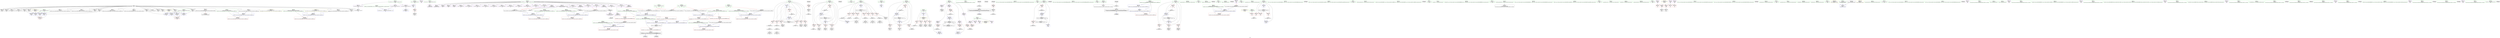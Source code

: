 digraph "SVFG" {
	label="SVFG";

	Node0x555fdd883510 [shape=record,color=grey,label="{NodeID: 0\nNullPtr}"];
	Node0x555fdd883510 -> Node0x555fdd8a9890[style=solid];
	Node0x555fdd883510 -> Node0x555fdd8a9990[style=solid];
	Node0x555fdd883510 -> Node0x555fdd8a9a60[style=solid];
	Node0x555fdd883510 -> Node0x555fdd8a9b30[style=solid];
	Node0x555fdd883510 -> Node0x555fdd8a9c00[style=solid];
	Node0x555fdd883510 -> Node0x555fdd8a9cd0[style=solid];
	Node0x555fdd883510 -> Node0x555fdd8a9da0[style=solid];
	Node0x555fdd883510 -> Node0x555fdd8a9e70[style=solid];
	Node0x555fdd883510 -> Node0x555fdd8a9f40[style=solid];
	Node0x555fdd883510 -> Node0x555fdd8aa010[style=solid];
	Node0x555fdd883510 -> Node0x555fdd8aa0e0[style=solid];
	Node0x555fdd883510 -> Node0x555fdd8aa1b0[style=solid];
	Node0x555fdd883510 -> Node0x555fdd8aa280[style=solid];
	Node0x555fdd883510 -> Node0x555fdd8aa350[style=solid];
	Node0x555fdd883510 -> Node0x555fdd8aa420[style=solid];
	Node0x555fdd883510 -> Node0x555fdd8aa4f0[style=solid];
	Node0x555fdd883510 -> Node0x555fdd8af100[style=solid];
	Node0x555fdd883510 -> Node0x555fdd8af1d0[style=solid];
	Node0x555fdd883510 -> Node0x555fdd8af2a0[style=solid];
	Node0x555fdd883510 -> Node0x555fdd8af370[style=solid];
	Node0x555fdd883510 -> Node0x555fdd8af440[style=solid];
	Node0x555fdd883510 -> Node0x555fdd8af510[style=solid];
	Node0x555fdd883510 -> Node0x555fdd8b94d0[style=solid];
	Node0x555fdd8b96a0 [shape=record,color=blue,label="{NodeID: 277\n121\<--9\nretval\<--\nmain\n}"];
	Node0x555fdd8b96a0 -> Node0x555fdd8ae0a0[style=dashed];
	Node0x555fdd8ad240 [shape=record,color=purple,label="{NodeID: 194\n431\<--49\n\<--.str.9\nmain\n}"];
	Node0x555fdd8aa280 [shape=record,color=black,label="{NodeID: 111\n345\<--3\n\<--dummyVal\nmain\n}"];
	Node0x555fdd8aa280 -> Node0x555fdd8ba3a0[style=solid];
	Node0x555fdd8a8220 [shape=record,color=green,label="{NodeID: 28\n4\<--6\n_ZStL8__ioinit\<--_ZStL8__ioinit_field_insensitive\nGlob }"];
	Node0x555fdd8a8220 -> Node0x555fdd8b0f70[style=solid];
	Node0x555fdd8c6e30 [shape=record,color=grey,label="{NodeID: 471\n113 = cmp(108, 112, )\n}"];
	Node0x555fdd8bad60 [shape=record,color=blue,label="{NodeID: 305\n469\<--483\nretval\<--\n_ZSt3minINSt7__cxx1112basic_stringIcSt11char_traitsIcESaIcEEEERKT_S8_S8_\n}"];
	Node0x555fdd8bad60 -> Node0x555fdd8d56d0[style=dashed];
	Node0x555fdd8ae990 [shape=record,color=red,label="{NodeID: 222\n206\<--127\n\<--j\nmain\n}"];
	Node0x555fdd8ae990 -> Node0x555fdd8c5330[style=solid];
	Node0x555fdd8b04e0 [shape=record,color=black,label="{NodeID: 139\n326\<--325\nconv64\<--\nmain\n}"];
	Node0x555fdd8b04e0 -> Node0x555fdd8c72b0[style=solid];
	Node0x555fdd8aac00 [shape=record,color=green,label="{NodeID: 56\n143\<--144\ni49\<--i49_field_insensitive\nmain\n}"];
	Node0x555fdd8aac00 -> Node0x555fdd8b7120[style=solid];
	Node0x555fdd8aac00 -> Node0x555fdd8b71f0[style=solid];
	Node0x555fdd8aac00 -> Node0x555fdd8b72c0[style=solid];
	Node0x555fdd8aac00 -> Node0x555fdd8b7390[style=solid];
	Node0x555fdd8aac00 -> Node0x555fdd8b7460[style=solid];
	Node0x555fdd8aac00 -> Node0x555fdd8b9ec0[style=solid];
	Node0x555fdd8aac00 -> Node0x555fdd8baa20[style=solid];
	Node0x555fdd8f8af0 [shape=record,color=black,label="{NodeID: 582\n93 = PHI()\n}"];
	Node0x555fdd8b7fc0 [shape=record,color=red,label="{NodeID: 250\n325\<--322\n\<--call63\nmain\n}"];
	Node0x555fdd8b7fc0 -> Node0x555fdd8b04e0[style=solid];
	Node0x555fdd8b1ba0 [shape=record,color=purple,label="{NodeID: 167\n201\<--21\narrayidx10\<--_Z3ansB5cxx11\nmain\n|{<s0>12}}"];
	Node0x555fdd8b1ba0:s0 -> Node0x555fdd8f59b0[style=solid,color=red];
	Node0x555fdd8ac5f0 [shape=record,color=green,label="{NodeID: 84\n501\<--502\nexn.slot\<--exn.slot_field_insensitive\n_ZStplIcSt11char_traitsIcESaIcEENSt7__cxx1112basic_stringIT_T0_T1_EERKS8_SA_\n}"];
	Node0x555fdd8ac5f0 -> Node0x555fdd8b8bf0[style=solid];
	Node0x555fdd8ac5f0 -> Node0x555fdd8bb240[style=solid];
	Node0x555fdd8930a0 [shape=record,color=green,label="{NodeID: 1\n7\<--1\n__dso_handle\<--dummyObj\nGlob }"];
	Node0x555fdd8e27e0 [shape=record,color=yellow,style=double,label="{NodeID: 527\n16V_1 = ENCHI(MR_16V_0)\npts\{134 \}\nFun[main]}"];
	Node0x555fdd8e27e0 -> Node0x555fdd8b99e0[style=dashed];
	Node0x555fdd8e27e0 -> Node0x555fdd8b9b80[style=dashed];
	Node0x555fdd8e27e0 -> Node0x555fdd8ba130[style=dashed];
	Node0x555fdd8e27e0 -> Node0x555fdd8ba2d0[style=dashed];
	Node0x555fdd8c3d70 [shape=record,color=black,label="{NodeID: 444\n84 = PHI(82, 85, )\n}"];
	Node0x555fdd8c3d70 -> Node0x555fdd8ad610[style=solid];
	Node0x555fdd8b9770 [shape=record,color=blue,label="{NodeID: 278\n125\<--183\ni\<--\nmain\n}"];
	Node0x555fdd8b9770 -> Node0x555fdd8d8cd0[style=dashed];
	Node0x555fdd8ad310 [shape=record,color=purple,label="{NodeID: 195\n636\<--52\nllvm.global_ctors_0\<--llvm.global_ctors\nGlob }"];
	Node0x555fdd8ad310 -> Node0x555fdd8b92d0[style=solid];
	Node0x555fdd8aa350 [shape=record,color=black,label="{NodeID: 112\n453\<--3\nlpad.val\<--dummyVal\nmain\n}"];
	Node0x555fdd8a8320 [shape=record,color=green,label="{NodeID: 29\n8\<--10\nlen\<--len_field_insensitive\nGlob }"];
	Node0x555fdd8a8320 -> Node0x555fdd8b90d0[style=solid];
	Node0x555fdd8c6fb0 [shape=record,color=grey,label="{NodeID: 472\n192 = cmp(191, 193, )\n}"];
	Node0x555fdd8bae30 [shape=record,color=blue,label="{NodeID: 306\n469\<--486\nretval\<--\n_ZSt3minINSt7__cxx1112basic_stringIcSt11char_traitsIcESaIcEEEERKT_S8_S8_\n}"];
	Node0x555fdd8bae30 -> Node0x555fdd8d56d0[style=dashed];
	Node0x555fdd8aea60 [shape=record,color=red,label="{NodeID: 223\n219\<--127\n\<--j\nmain\n}"];
	Node0x555fdd8aea60 -> Node0x555fdd8c5ab0[style=solid];
	Node0x555fdd8b05b0 [shape=record,color=black,label="{NodeID: 140\n350\<--349\nidxprom68\<--\nmain\n}"];
	Node0x555fdd8aacd0 [shape=record,color=green,label="{NodeID: 57\n145\<--146\nx\<--x_field_insensitive\nmain\n}"];
	Node0x555fdd8aacd0 -> Node0x555fdd8ad7b0[style=solid];
	Node0x555fdd8aacd0 -> Node0x555fdd8ad880[style=solid];
	Node0x555fdd8aacd0 -> Node0x555fdd8ad950[style=solid];
	Node0x555fdd8aacd0 -> Node0x555fdd8ada20[style=solid];
	Node0x555fdd8aacd0 -> Node0x555fdd8adaf0[style=solid];
	Node0x555fdd8f8bc0 [shape=record,color=black,label="{NodeID: 583\n413 = PHI(466, )\n}"];
	Node0x555fdd8b8090 [shape=record,color=red,label="{NodeID: 251\n331\<--330\n\<--arrayidx66\nmain\n}"];
	Node0x555fdd8b8090 -> Node0x555fdd8c6230[style=solid];
	Node0x555fdd8b1c70 [shape=record,color=purple,label="{NodeID: 168\n205\<--21\narrayidx13\<--_Z3ansB5cxx11\nmain\n}"];
	Node0x555fdd8ac6c0 [shape=record,color=green,label="{NodeID: 85\n503\<--504\nehselector.slot\<--ehselector.slot_field_insensitive\n_ZStplIcSt11char_traitsIcESaIcEENSt7__cxx1112basic_stringIT_T0_T1_EERKS8_SA_\n}"];
	Node0x555fdd8ac6c0 -> Node0x555fdd8b8cc0[style=solid];
	Node0x555fdd8ac6c0 -> Node0x555fdd8bb310[style=solid];
	Node0x555fdd895460 [shape=record,color=green,label="{NodeID: 2\n9\<--1\n\<--dummyObj\nCan only get source location for instruction, argument, global var or function.}"];
	Node0x555fdd8e28c0 [shape=record,color=yellow,style=double,label="{NodeID: 528\n18V_1 = ENCHI(MR_18V_0)\npts\{136 \}\nFun[main]}"];
	Node0x555fdd8e28c0 -> Node0x555fdd8b9ab0[style=dashed];
	Node0x555fdd8e28c0 -> Node0x555fdd8b9c50[style=dashed];
	Node0x555fdd8e28c0 -> Node0x555fdd8ba200[style=dashed];
	Node0x555fdd8e28c0 -> Node0x555fdd8ba3a0[style=dashed];
	Node0x555fdd8c4310 [shape=record,color=black,label="{NodeID: 445\n107 = PHI(105, 108, )\n}"];
	Node0x555fdd8c4310 -> Node0x555fdd8ad6e0[style=solid];
	Node0x555fdd8b9840 [shape=record,color=blue,label="{NodeID: 279\n127\<--9\nj\<--\nmain\n}"];
	Node0x555fdd8b9840 -> Node0x555fdd8ae7f0[style=dashed];
	Node0x555fdd8b9840 -> Node0x555fdd8ae8c0[style=dashed];
	Node0x555fdd8b9840 -> Node0x555fdd8ae990[style=dashed];
	Node0x555fdd8b9840 -> Node0x555fdd8aea60[style=dashed];
	Node0x555fdd8b9840 -> Node0x555fdd8aeb30[style=dashed];
	Node0x555fdd8b9840 -> Node0x555fdd8aec00[style=dashed];
	Node0x555fdd8b9840 -> Node0x555fdd8aecd0[style=dashed];
	Node0x555fdd8b9840 -> Node0x555fdd8b9910[style=dashed];
	Node0x555fdd8b9840 -> Node0x555fdd8d91d0[style=dashed];
	Node0x555fdd8ad410 [shape=record,color=purple,label="{NodeID: 196\n637\<--52\nllvm.global_ctors_1\<--llvm.global_ctors\nGlob }"];
	Node0x555fdd8ad410 -> Node0x555fdd8b93d0[style=solid];
	Node0x555fdd8aa420 [shape=record,color=black,label="{NodeID: 113\n454\<--3\nlpad.val133\<--dummyVal\nmain\n}"];
	Node0x555fdd8a8420 [shape=record,color=green,label="{NodeID: 30\n11\<--12\nn\<--n_field_insensitive\nGlob }"];
	Node0x555fdd8a8420 -> Node0x555fdd8adbc0[style=solid];
	Node0x555fdd8a8420 -> Node0x555fdd8adc90[style=solid];
	Node0x555fdd8a8420 -> Node0x555fdd8add60[style=solid];
	Node0x555fdd8a8420 -> Node0x555fdd8ade30[style=solid];
	Node0x555fdd8a8420 -> Node0x555fdd8b91d0[style=solid];
	Node0x555fdd8c7130 [shape=record,color=grey,label="{NodeID: 473\n599 = cmp(596, 9, )\n}"];
	Node0x555fdd8c7130 -> Node0x555fdd8b0ea0[style=solid];
	Node0x555fdd8baf00 [shape=record,color=blue,label="{NodeID: 307\n495\<--493\n__lhs.addr\<--__lhs\n_ZStplIcSt11char_traitsIcESaIcEENSt7__cxx1112basic_stringIT_T0_T1_EERKS8_SA_\n}"];
	Node0x555fdd8baf00 -> Node0x555fdd8b8980[style=dashed];
	Node0x555fdd8aeb30 [shape=record,color=red,label="{NodeID: 224\n228\<--127\n\<--j\nmain\n}"];
	Node0x555fdd8aeb30 -> Node0x555fdd8aff30[style=solid];
	Node0x555fdd8b0680 [shape=record,color=black,label="{NodeID: 141\n353\<--352\nidxprom70\<--\nmain\n}"];
	Node0x555fdd8aada0 [shape=record,color=green,label="{NodeID: 58\n147\<--148\nj53\<--j53_field_insensitive\nmain\n}"];
	Node0x555fdd8aada0 -> Node0x555fdd8b7530[style=solid];
	Node0x555fdd8aada0 -> Node0x555fdd8b7600[style=solid];
	Node0x555fdd8aada0 -> Node0x555fdd8b76d0[style=solid];
	Node0x555fdd8aada0 -> Node0x555fdd8b77a0[style=solid];
	Node0x555fdd8aada0 -> Node0x555fdd8b9f90[style=solid];
	Node0x555fdd8aada0 -> Node0x555fdd8ba610[style=solid];
	Node0x555fdd8f8df0 [shape=record,color=black,label="{NodeID: 584\n414 = PHI()\n}"];
	Node0x555fdd8b8160 [shape=record,color=red,label="{NodeID: 252\n358\<--357\n\<--call74\nmain\n}"];
	Node0x555fdd8b8160 -> Node0x555fdd8b0820[style=solid];
	Node0x555fdd8b1d40 [shape=record,color=purple,label="{NodeID: 169\n211\<--21\narrayidx15\<--_Z3ansB5cxx11\nmain\n|{<s0>12}}"];
	Node0x555fdd8b1d40:s0 -> Node0x555fdd8f80e0[style=solid,color=red];
	Node0x555fdd8ac790 [shape=record,color=green,label="{NodeID: 86\n510\<--511\n_ZNSt7__cxx1112basic_stringIcSt11char_traitsIcESaIcEEC1ERKS4_\<--_ZNSt7__cxx1112basic_stringIcSt11char_traitsIcESaIcEEC1ERKS4__field_insensitive\n}"];
	Node0x555fdd8954f0 [shape=record,color=green,label="{NodeID: 3\n27\<--1\n.str\<--dummyObj\nGlob }"];
	Node0x555fdd8c48b0 [shape=record,color=grey,label="{NodeID: 446\n268 = Binary(267, 183, )\n}"];
	Node0x555fdd8c48b0 -> Node0x555fdd8b9d20[style=solid];
	Node0x555fdd8b9910 [shape=record,color=blue,label="{NodeID: 280\n127\<--248\nj\<--inc\nmain\n}"];
	Node0x555fdd8b9910 -> Node0x555fdd8ae7f0[style=dashed];
	Node0x555fdd8b9910 -> Node0x555fdd8ae8c0[style=dashed];
	Node0x555fdd8b9910 -> Node0x555fdd8ae990[style=dashed];
	Node0x555fdd8b9910 -> Node0x555fdd8aea60[style=dashed];
	Node0x555fdd8b9910 -> Node0x555fdd8aeb30[style=dashed];
	Node0x555fdd8b9910 -> Node0x555fdd8aec00[style=dashed];
	Node0x555fdd8b9910 -> Node0x555fdd8aecd0[style=dashed];
	Node0x555fdd8b9910 -> Node0x555fdd8b9910[style=dashed];
	Node0x555fdd8b9910 -> Node0x555fdd8d91d0[style=dashed];
	Node0x555fdd8ad510 [shape=record,color=purple,label="{NodeID: 197\n638\<--52\nllvm.global_ctors_2\<--llvm.global_ctors\nGlob }"];
	Node0x555fdd8ad510 -> Node0x555fdd8b94d0[style=solid];
	Node0x555fdd8aa4f0 [shape=record,color=black,label="{NodeID: 114\n520\<--3\n\<--dummyVal\n_ZStplIcSt11char_traitsIcESaIcEENSt7__cxx1112basic_stringIT_T0_T1_EERKS8_SA_\n}"];
	Node0x555fdd8a8520 [shape=record,color=green,label="{NodeID: 31\n13\<--17\nnum\<--num_field_insensitive\nGlob }"];
	Node0x555fdd8a8520 -> Node0x555fdd8b1040[style=solid];
	Node0x555fdd8a8520 -> Node0x555fdd8b1110[style=solid];
	Node0x555fdd8a8520 -> Node0x555fdd8b11e0[style=solid];
	Node0x555fdd8a8520 -> Node0x555fdd8b12b0[style=solid];
	Node0x555fdd8c72b0 [shape=record,color=grey,label="{NodeID: 474\n327 = cmp(326, 328, )\n}"];
	Node0x555fdd8bafd0 [shape=record,color=blue,label="{NodeID: 308\n497\<--494\n__rhs.addr\<--__rhs\n_ZStplIcSt11char_traitsIcESaIcEENSt7__cxx1112basic_stringIT_T0_T1_EERKS8_SA_\n}"];
	Node0x555fdd8bafd0 -> Node0x555fdd8b8a50[style=dashed];
	Node0x555fdd8aec00 [shape=record,color=red,label="{NodeID: 225\n238\<--127\n\<--j\nmain\n}"];
	Node0x555fdd8aec00 -> Node0x555fdd8b00d0[style=solid];
	Node0x555fdd8b0750 [shape=record,color=black,label="{NodeID: 142\n356\<--355\nconv72\<--\nmain\n}"];
	Node0x555fdd8aae70 [shape=record,color=green,label="{NodeID: 59\n149\<--150\nflag\<--flag_field_insensitive\nmain\n}"];
	Node0x555fdd8aae70 -> Node0x555fdd8b7870[style=solid];
	Node0x555fdd8aae70 -> Node0x555fdd8b7940[style=solid];
	Node0x555fdd8aae70 -> Node0x555fdd8ba6e0[style=solid];
	Node0x555fdd8aae70 -> Node0x555fdd8ba880[style=solid];
	Node0x555fdd8f8ec0 [shape=record,color=black,label="{NodeID: 585\n423 = PHI()\n}"];
	Node0x555fdd8b8230 [shape=record,color=red,label="{NodeID: 253\n364\<--363\n\<--arrayidx78\nmain\n}"];
	Node0x555fdd8b8230 -> Node0x555fdd8c60b0[style=solid];
	Node0x555fdd8b1e10 [shape=record,color=purple,label="{NodeID: 170\n218\<--21\narrayidx19\<--_Z3ansB5cxx11\nmain\n}"];
	Node0x555fdd8ac890 [shape=record,color=green,label="{NodeID: 87\n514\<--515\n_ZNSt7__cxx1112basic_stringIcSt11char_traitsIcESaIcEE6appendERKS4_\<--_ZNSt7__cxx1112basic_stringIcSt11char_traitsIcESaIcEE6appendERKS4__field_insensitive\n}"];
	Node0x555fdd895580 [shape=record,color=green,label="{NodeID: 4\n29\<--1\n.str.2\<--dummyObj\nGlob }"];
	Node0x555fdd8c4a30 [shape=record,color=grey,label="{NodeID: 447\n311 = Binary(183, 310, )\n}"];
	Node0x555fdd8c4a30 -> Node0x555fdd8c66b0[style=solid];
	Node0x555fdd8b99e0 [shape=record,color=blue,label="{NodeID: 281\n133\<--252\nexn.slot\<--\nmain\n}"];
	Node0x555fdd8b99e0 -> Node0x555fdd8aeda0[style=dashed];
	Node0x555fdd8ad610 [shape=record,color=purple,label="{NodeID: 198\n85\<--84\narrayctor.next\<--arrayctor.cur\n__cxx_global_var_init.1\n}"];
	Node0x555fdd8ad610 -> Node0x555fdd8c3d70[style=solid];
	Node0x555fdd8ad610 -> Node0x555fdd8c69b0[style=solid];
	Node0x555fdd8af100 [shape=record,color=black,label="{NodeID: 115\n521\<--3\n\<--dummyVal\n_ZStplIcSt11char_traitsIcESaIcEENSt7__cxx1112basic_stringIT_T0_T1_EERKS8_SA_\n}"];
	Node0x555fdd8af100 -> Node0x555fdd8bb240[style=solid];
	Node0x555fdd8a8620 [shape=record,color=green,label="{NodeID: 32\n18\<--20\nA\<--A_field_insensitive\nGlob }"];
	Node0x555fdd8a8620 -> Node0x555fdd8af5e0[style=solid];
	Node0x555fdd8c7430 [shape=record,color=grey,label="{NodeID: 475\n575 = cmp(572, 9, )\n}"];
	Node0x555fdd8c7430 -> Node0x555fdd8b0dd0[style=solid];
	Node0x555fdd8bb0a0 [shape=record,color=blue,label="{NodeID: 309\n499\<--295\nnrvo\<--\n_ZStplIcSt11char_traitsIcESaIcEENSt7__cxx1112basic_stringIT_T0_T1_EERKS8_SA_\n}"];
	Node0x555fdd8bb0a0 -> Node0x555fdd8bb170[style=dashed];
	Node0x555fdd8aecd0 [shape=record,color=red,label="{NodeID: 226\n247\<--127\n\<--j\nmain\n}"];
	Node0x555fdd8aecd0 -> Node0x555fdd8c63b0[style=solid];
	Node0x555fdd8b0820 [shape=record,color=black,label="{NodeID: 143\n359\<--358\nconv75\<--\nmain\n}"];
	Node0x555fdd8b0820 -> Node0x555fdd8c75b0[style=solid];
	Node0x555fdd8aaf40 [shape=record,color=green,label="{NodeID: 60\n151\<--152\nj87\<--j87_field_insensitive\nmain\n}"];
	Node0x555fdd8aaf40 -> Node0x555fdd8b7a10[style=solid];
	Node0x555fdd8aaf40 -> Node0x555fdd8b7ae0[style=solid];
	Node0x555fdd8aaf40 -> Node0x555fdd8b7bb0[style=solid];
	Node0x555fdd8aaf40 -> Node0x555fdd8b7c80[style=solid];
	Node0x555fdd8aaf40 -> Node0x555fdd8ba7b0[style=solid];
	Node0x555fdd8aaf40 -> Node0x555fdd8ba950[style=solid];
	Node0x555fdd8f8f90 [shape=record,color=black,label="{NodeID: 586\n427 = PHI(561, )\n}"];
	Node0x555fdd8b8300 [shape=record,color=red,label="{NodeID: 254\n369\<--368\n\<--arrayidx81\nmain\n}"];
	Node0x555fdd8b8300 -> Node0x555fdd8c4eb0[style=solid];
	Node0x555fdd8b1ee0 [shape=record,color=purple,label="{NodeID: 171\n223\<--21\narrayidx23\<--_Z3ansB5cxx11\nmain\n|{<s0>13}}"];
	Node0x555fdd8b1ee0:s0 -> Node0x555fdd8f59b0[style=solid,color=red];
	Node0x555fdd8ac990 [shape=record,color=green,label="{NodeID: 88\n535\<--536\n__gxx_personality_v0\<--__gxx_personality_v0_field_insensitive\n}"];
	Node0x555fdd895a40 [shape=record,color=green,label="{NodeID: 5\n31\<--1\nstdin\<--dummyObj\nGlob }"];
	Node0x555fdd8c4bb0 [shape=record,color=grey,label="{NodeID: 448\n396 = Binary(395, 183, )\n}"];
	Node0x555fdd8c4bb0 -> Node0x555fdd8ba880[style=solid];
	Node0x555fdd8b9ab0 [shape=record,color=blue,label="{NodeID: 282\n135\<--254\nehselector.slot\<--\nmain\n}"];
	Node0x555fdd8b9ab0 -> Node0x555fdd8aee70[style=dashed];
	Node0x555fdd8ad6e0 [shape=record,color=purple,label="{NodeID: 199\n108\<--107\narraydestroy.element\<--arraydestroy.elementPast\n__cxx_global_array_dtor\n}"];
	Node0x555fdd8ad6e0 -> Node0x555fdd8c4310[style=solid];
	Node0x555fdd8ad6e0 -> Node0x555fdd8c6e30[style=solid];
	Node0x555fdd8af1d0 [shape=record,color=black,label="{NodeID: 116\n523\<--3\n\<--dummyVal\n_ZStplIcSt11char_traitsIcESaIcEENSt7__cxx1112basic_stringIT_T0_T1_EERKS8_SA_\n}"];
	Node0x555fdd8af1d0 -> Node0x555fdd8bb310[style=solid];
	Node0x555fdd8a8720 [shape=record,color=green,label="{NodeID: 33\n21\<--26\n_Z3ansB5cxx11\<--_Z3ansB5cxx11_field_insensitive\nGlob }"];
	Node0x555fdd8a8720 -> Node0x555fdd8b1380[style=solid];
	Node0x555fdd8a8720 -> Node0x555fdd8b1450[style=solid];
	Node0x555fdd8a8720 -> Node0x555fdd8b1520[style=solid];
	Node0x555fdd8a8720 -> Node0x555fdd8b15f0[style=solid];
	Node0x555fdd8a8720 -> Node0x555fdd8b16c0[style=solid];
	Node0x555fdd8a8720 -> Node0x555fdd8b1790[style=solid];
	Node0x555fdd8a8720 -> Node0x555fdd8b1860[style=solid];
	Node0x555fdd8a8720 -> Node0x555fdd8b1930[style=solid];
	Node0x555fdd8a8720 -> Node0x555fdd8b1a00[style=solid];
	Node0x555fdd8a8720 -> Node0x555fdd8b1ad0[style=solid];
	Node0x555fdd8a8720 -> Node0x555fdd8b1ba0[style=solid];
	Node0x555fdd8a8720 -> Node0x555fdd8b1c70[style=solid];
	Node0x555fdd8a8720 -> Node0x555fdd8b1d40[style=solid];
	Node0x555fdd8a8720 -> Node0x555fdd8b1e10[style=solid];
	Node0x555fdd8a8720 -> Node0x555fdd8b1ee0[style=solid];
	Node0x555fdd8a8720 -> Node0x555fdd8b1fb0[style=solid];
	Node0x555fdd8a8720 -> Node0x555fdd8b2080[style=solid];
	Node0x555fdd8a8720 -> Node0x555fdd8b2150[style=solid];
	Node0x555fdd8a8720 -> Node0x555fdd8b2220[style=solid];
	Node0x555fdd8a8720 -> Node0x555fdd8b22f0[style=solid];
	Node0x555fdd8a8720 -> Node0x555fdd8b23c0[style=solid];
	Node0x555fdd8a8720 -> Node0x555fdd8b2490[style=solid];
	Node0x555fdd8a8720 -> Node0x555fdd8b2560[style=solid];
	Node0x555fdd8a8720 -> Node0x555fdd8b2630[style=solid];
	Node0x555fdd8a8720 -> Node0x555fdd8b2700[style=solid];
	Node0x555fdd8c75b0 [shape=record,color=grey,label="{NodeID: 476\n360 = cmp(359, 361, )\n}"];
	Node0x555fdd8bb170 [shape=record,color=blue,label="{NodeID: 310\n499\<--517\nnrvo\<--\n_ZStplIcSt11char_traitsIcESaIcEENSt7__cxx1112basic_stringIT_T0_T1_EERKS8_SA_\n}"];
	Node0x555fdd8bb170 -> Node0x555fdd8b8b20[style=dashed];
	Node0x555fdd8aeda0 [shape=record,color=red,label="{NodeID: 227\n451\<--133\nexn\<--exn.slot\nmain\n}"];
	Node0x555fdd8b08f0 [shape=record,color=black,label="{NodeID: 144\n386\<--385\nidxprom91\<--\nmain\n}"];
	Node0x555fdd8ab010 [shape=record,color=green,label="{NodeID: 61\n158\<--159\nfreopen\<--freopen_field_insensitive\n}"];
	Node0x555fdd8f90a0 [shape=record,color=black,label="{NodeID: 587\n432 = PHI()\n}"];
	Node0x555fdd8b83d0 [shape=record,color=red,label="{NodeID: 255\n388\<--387\n\<--arrayidx92\nmain\n}"];
	Node0x555fdd8b83d0 -> Node0x555fdd8c6530[style=solid];
	Node0x555fdd8b1fb0 [shape=record,color=purple,label="{NodeID: 172\n227\<--21\narrayidx26\<--_Z3ansB5cxx11\nmain\n}"];
	Node0x555fdd8aca90 [shape=record,color=green,label="{NodeID: 89\n564\<--565\n__lhs.addr\<--__lhs.addr_field_insensitive\n_ZSteqIcSt11char_traitsIcESaIcEEbRKNSt7__cxx1112basic_stringIT_T0_T1_EEPKS5_\n}"];
	Node0x555fdd8aca90 -> Node0x555fdd8b8d90[style=solid];
	Node0x555fdd8aca90 -> Node0x555fdd8bb3e0[style=solid];
	Node0x555fdd895b00 [shape=record,color=green,label="{NodeID: 6\n32\<--1\n.str.3\<--dummyObj\nGlob }"];
	Node0x555fdd8c4d30 [shape=record,color=grey,label="{NodeID: 449\n376 = Binary(375, 183, )\n}"];
	Node0x555fdd8c4d30 -> Node0x555fdd8ba610[style=solid];
	Node0x555fdd8b9b80 [shape=record,color=blue,label="{NodeID: 283\n133\<--258\nexn.slot\<--\nmain\n}"];
	Node0x555fdd8b9b80 -> Node0x555fdd8aeda0[style=dashed];
	Node0x555fdd8ad7b0 [shape=record,color=purple,label="{NodeID: 200\n303\<--145\narraydecay\<--x\nmain\n}"];
	Node0x555fdd8ad7b0 -> Node0x555fdd8b01a0[style=solid];
	Node0x555fdd8af2a0 [shape=record,color=black,label="{NodeID: 117\n532\<--3\nlpad.val\<--dummyVal\n_ZStplIcSt11char_traitsIcESaIcEENSt7__cxx1112basic_stringIT_T0_T1_EERKS8_SA_\n}"];
	Node0x555fdd8a8820 [shape=record,color=green,label="{NodeID: 34\n52\<--56\nllvm.global_ctors\<--llvm.global_ctors_field_insensitive\nGlob }"];
	Node0x555fdd8a8820 -> Node0x555fdd8ad310[style=solid];
	Node0x555fdd8a8820 -> Node0x555fdd8ad410[style=solid];
	Node0x555fdd8a8820 -> Node0x555fdd8ad510[style=solid];
	Node0x555fdd8c7730 [shape=record,color=grey,label="{NodeID: 477\n301 = cmp(300, 193, )\n}"];
	Node0x555fdd8bb240 [shape=record,color=blue,label="{NodeID: 311\n501\<--521\nexn.slot\<--\n_ZStplIcSt11char_traitsIcESaIcEENSt7__cxx1112basic_stringIT_T0_T1_EERKS8_SA_\n}"];
	Node0x555fdd8bb240 -> Node0x555fdd8b8bf0[style=dashed];
	Node0x555fdd8aee70 [shape=record,color=red,label="{NodeID: 228\n452\<--135\nsel\<--ehselector.slot\nmain\n}"];
	Node0x555fdd8b09c0 [shape=record,color=black,label="{NodeID: 145\n390\<--389\nidxprom93\<--\nmain\n}"];
	Node0x555fdd8ab110 [shape=record,color=green,label="{NodeID: 62\n166\<--167\nscanf\<--scanf_field_insensitive\n}"];
	Node0x555fdd8f9170 [shape=record,color=black,label="{NodeID: 588\n434 = PHI()\n}"];
	Node0x555fdd8b84a0 [shape=record,color=red,label="{NodeID: 256\n392\<--391\n\<--arrayidx94\nmain\n}"];
	Node0x555fdd8b84a0 -> Node0x555fdd8c6530[style=solid];
	Node0x555fdd8b2080 [shape=record,color=purple,label="{NodeID: 173\n230\<--21\narrayidx28\<--_Z3ansB5cxx11\nmain\n|{<s0>13}}"];
	Node0x555fdd8b2080:s0 -> Node0x555fdd8f80e0[style=solid,color=red];
	Node0x555fdd8acb60 [shape=record,color=green,label="{NodeID: 90\n566\<--567\n__rhs.addr\<--__rhs.addr_field_insensitive\n_ZSteqIcSt11char_traitsIcESaIcEEbRKNSt7__cxx1112basic_stringIT_T0_T1_EEPKS5_\n}"];
	Node0x555fdd8acb60 -> Node0x555fdd8b8e60[style=solid];
	Node0x555fdd8acb60 -> Node0x555fdd8bb4b0[style=solid];
	Node0x555fdd895bc0 [shape=record,color=green,label="{NodeID: 7\n34\<--1\n.str.4\<--dummyObj\nGlob }"];
	Node0x555fdd8c4eb0 [shape=record,color=grey,label="{NodeID: 450\n370 = Binary(369, 183, )\n}"];
	Node0x555fdd8c4eb0 -> Node0x555fdd8ba540[style=solid];
	Node0x555fdd8b9c50 [shape=record,color=blue,label="{NodeID: 284\n135\<--260\nehselector.slot\<--\nmain\n}"];
	Node0x555fdd8b9c50 -> Node0x555fdd8aee70[style=dashed];
	Node0x555fdd8ad880 [shape=record,color=purple,label="{NodeID: 201\n330\<--145\narrayidx66\<--x\nmain\n}"];
	Node0x555fdd8ad880 -> Node0x555fdd8b8090[style=solid];
	Node0x555fdd8ad880 -> Node0x555fdd8ba060[style=solid];
	Node0x555fdd8af370 [shape=record,color=black,label="{NodeID: 118\n533\<--3\nlpad.val1\<--dummyVal\n_ZStplIcSt11char_traitsIcESaIcEENSt7__cxx1112basic_stringIT_T0_T1_EERKS8_SA_\n}"];
	Node0x555fdd8a8920 [shape=record,color=green,label="{NodeID: 35\n57\<--58\n__cxx_global_var_init\<--__cxx_global_var_init_field_insensitive\n}"];
	Node0x555fdd8c78b0 [shape=record,color=grey,label="{NodeID: 478\n275 = cmp(273, 274, )\n}"];
	Node0x555fdd8bb310 [shape=record,color=blue,label="{NodeID: 312\n503\<--523\nehselector.slot\<--\n_ZStplIcSt11char_traitsIcESaIcEENSt7__cxx1112basic_stringIT_T0_T1_EERKS8_SA_\n}"];
	Node0x555fdd8bb310 -> Node0x555fdd8b8cc0[style=dashed];
	Node0x555fdd8aef40 [shape=record,color=red,label="{NodeID: 229\n273\<--137\n\<--tt\nmain\n}"];
	Node0x555fdd8aef40 -> Node0x555fdd8c78b0[style=solid];
	Node0x555fdd8b0a90 [shape=record,color=black,label="{NodeID: 146\n408\<--407\nidxprom104\<--\nmain\n}"];
	Node0x555fdd8ab210 [shape=record,color=green,label="{NodeID: 63\n172\<--173\n_ZNSt7__cxx1112basic_stringIcSt11char_traitsIcESaIcEEpLEc\<--_ZNSt7__cxx1112basic_stringIcSt11char_traitsIcESaIcEEpLEc_field_insensitive\n}"];
	Node0x555fdd8f92a0 [shape=record,color=black,label="{NodeID: 589\n437 = PHI()\n}"];
	Node0x555fdd8b8570 [shape=record,color=red,label="{NodeID: 257\n489\<--469\n\<--retval\n_ZSt3minINSt7__cxx1112basic_stringIcSt11char_traitsIcESaIcEEEERKT_S8_S8_\n}"];
	Node0x555fdd8b8570 -> Node0x555fdd8b0d00[style=solid];
	Node0x555fdd8b2150 [shape=record,color=purple,label="{NodeID: 174\n237\<--21\narrayidx33\<--_Z3ansB5cxx11\nmain\n}"];
	Node0x555fdd8acc30 [shape=record,color=green,label="{NodeID: 91\n573\<--574\n_ZNKSt7__cxx1112basic_stringIcSt11char_traitsIcESaIcEE7compareEPKc\<--_ZNKSt7__cxx1112basic_stringIcSt11char_traitsIcESaIcEE7compareEPKc_field_insensitive\n}"];
	Node0x555fdd895c80 [shape=record,color=green,label="{NodeID: 8\n36\<--1\nstdout\<--dummyObj\nGlob }"];
	Node0x555fdd8d79d0 [shape=record,color=yellow,style=double,label="{NodeID: 534\n30V_1 = ENCHI(MR_30V_0)\npts\{170000 \}\nFun[main]}"];
	Node0x555fdd8d79d0 -> Node0x555fdd8b84a0[style=dashed];
	Node0x555fdd8c5030 [shape=record,color=grey,label="{NodeID: 451\n401 = Binary(400, 183, )\n}"];
	Node0x555fdd8c5030 -> Node0x555fdd8ba950[style=solid];
	Node0x555fdd8b9d20 [shape=record,color=blue,label="{NodeID: 285\n125\<--268\ni\<--inc39\nmain\n}"];
	Node0x555fdd8b9d20 -> Node0x555fdd8d8cd0[style=dashed];
	Node0x555fdd8ad950 [shape=record,color=purple,label="{NodeID: 202\n363\<--145\narrayidx78\<--x\nmain\n}"];
	Node0x555fdd8ad950 -> Node0x555fdd8b8230[style=solid];
	Node0x555fdd8ad950 -> Node0x555fdd8ba470[style=solid];
	Node0x555fdd8af440 [shape=record,color=black,label="{NodeID: 119\n601\<--3\n\<--dummyVal\n_ZStltIcSt11char_traitsIcESaIcEEbRKNSt7__cxx1112basic_stringIT_T0_T1_EESA_\n}"];
	Node0x555fdd8a8a20 [shape=record,color=green,label="{NodeID: 36\n61\<--62\n_ZNSt8ios_base4InitC1Ev\<--_ZNSt8ios_base4InitC1Ev_field_insensitive\n}"];
	Node0x555fdd8d56d0 [shape=record,color=black,label="{NodeID: 479\nMR_34V_3 = PHI(MR_34V_4, MR_34V_2, )\npts\{470 \}\n}"];
	Node0x555fdd8d56d0 -> Node0x555fdd8b8570[style=dashed];
	Node0x555fdd8bb3e0 [shape=record,color=blue,label="{NodeID: 313\n564\<--562\n__lhs.addr\<--__lhs\n_ZSteqIcSt11char_traitsIcESaIcEEbRKNSt7__cxx1112basic_stringIT_T0_T1_EEPKS5_\n}"];
	Node0x555fdd8bb3e0 -> Node0x555fdd8b8d90[style=dashed];
	Node0x555fdd8af010 [shape=record,color=red,label="{NodeID: 230\n421\<--137\n\<--tt\nmain\n}"];
	Node0x555fdd8b0b60 [shape=record,color=black,label="{NodeID: 147\n411\<--410\nidxprom106\<--\nmain\n}"];
	Node0x555fdd8ab310 [shape=record,color=green,label="{NodeID: 64\n213\<--214\n_ZStplIcSt11char_traitsIcESaIcEENSt7__cxx1112basic_stringIT_T0_T1_EERKS8_SA_\<--_ZStplIcSt11char_traitsIcESaIcEENSt7__cxx1112basic_stringIT_T0_T1_EERKS8_SA__field_insensitive\n}"];
	Node0x555fdd8f9370 [shape=record,color=black,label="{NodeID: 590\n241 = PHI()\n}"];
	Node0x555fdd8b8640 [shape=record,color=red,label="{NodeID: 258\n478\<--471\n\<--__a.addr\n_ZSt3minINSt7__cxx1112basic_stringIcSt11char_traitsIcESaIcEEEERKT_S8_S8_\n|{<s0>38}}"];
	Node0x555fdd8b8640:s0 -> Node0x555fdd8faa40[style=solid,color=red];
	Node0x555fdd8b2220 [shape=record,color=purple,label="{NodeID: 175\n240\<--21\narrayidx35\<--_Z3ansB5cxx11\nmain\n}"];
	Node0x555fdd8acd30 [shape=record,color=green,label="{NodeID: 92\n588\<--589\n__lhs.addr\<--__lhs.addr_field_insensitive\n_ZStltIcSt11char_traitsIcESaIcEEbRKNSt7__cxx1112basic_stringIT_T0_T1_EESA_\n}"];
	Node0x555fdd8acd30 -> Node0x555fdd8b8f30[style=solid];
	Node0x555fdd8acd30 -> Node0x555fdd8bb580[style=solid];
	Node0x555fdd895d40 [shape=record,color=green,label="{NodeID: 9\n37\<--1\n.str.5\<--dummyObj\nGlob }"];
	Node0x555fdd8c51b0 [shape=record,color=grey,label="{NodeID: 452\n209 = Binary(207, 193, )\n}"];
	Node0x555fdd8c51b0 -> Node0x555fdd8afbf0[style=solid];
	Node0x555fdd8b9df0 [shape=record,color=blue,label="{NodeID: 286\n137\<--183\ntt\<--\nmain\n}"];
	Node0x555fdd8b9df0 -> Node0x555fdd8d5bd0[style=dashed];
	Node0x555fdd8ada20 [shape=record,color=purple,label="{NodeID: 203\n368\<--145\narrayidx81\<--x\nmain\n}"];
	Node0x555fdd8ada20 -> Node0x555fdd8b8300[style=solid];
	Node0x555fdd8ada20 -> Node0x555fdd8ba540[style=solid];
	Node0x555fdd8af510 [shape=record,color=black,label="{NodeID: 120\n602\<--3\n\<--dummyVal\n_ZStltIcSt11char_traitsIcESaIcEEbRKNSt7__cxx1112basic_stringIT_T0_T1_EESA_\n|{<s0>45}}"];
	Node0x555fdd8af510:s0 -> Node0x555fdd8faed0[style=solid,color=red];
	Node0x555fdd8a8b20 [shape=record,color=green,label="{NodeID: 37\n67\<--68\n__cxa_atexit\<--__cxa_atexit_field_insensitive\n}"];
	Node0x555fdd8d5bd0 [shape=record,color=black,label="{NodeID: 480\nMR_20V_4 = PHI(MR_20V_5, MR_20V_3, )\npts\{138 \}\n}"];
	Node0x555fdd8d5bd0 -> Node0x555fdd8aef40[style=dashed];
	Node0x555fdd8d5bd0 -> Node0x555fdd8af010[style=dashed];
	Node0x555fdd8d5bd0 -> Node0x555fdd8b7050[style=dashed];
	Node0x555fdd8d5bd0 -> Node0x555fdd8baaf0[style=dashed];
	Node0x555fdd8bb4b0 [shape=record,color=blue,label="{NodeID: 314\n566\<--563\n__rhs.addr\<--__rhs\n_ZSteqIcSt11char_traitsIcESaIcEEbRKNSt7__cxx1112basic_stringIT_T0_T1_EEPKS5_\n}"];
	Node0x555fdd8bb4b0 -> Node0x555fdd8b8e60[style=dashed];
	Node0x555fdd8b7050 [shape=record,color=red,label="{NodeID: 231\n445\<--137\n\<--tt\nmain\n}"];
	Node0x555fdd8b7050 -> Node0x555fdd8c5930[style=solid];
	Node0x555fdd8b0c30 [shape=record,color=black,label="{NodeID: 148\n120\<--449\nmain_ret\<--\nmain\n}"];
	Node0x555fdd8ab410 [shape=record,color=green,label="{NodeID: 65\n233\<--234\n_ZSt3minINSt7__cxx1112basic_stringIcSt11char_traitsIcESaIcEEEERKT_S8_S8_\<--_ZSt3minINSt7__cxx1112basic_stringIcSt11char_traitsIcESaIcEEEERKT_S8_S8__field_insensitive\n}"];
	Node0x555fdd8f9440 [shape=record,color=black,label="{NodeID: 591\n322 = PHI()\n}"];
	Node0x555fdd8f9440 -> Node0x555fdd8b7fc0[style=solid];
	Node0x555fdd8b8710 [shape=record,color=red,label="{NodeID: 259\n486\<--471\n\<--__a.addr\n_ZSt3minINSt7__cxx1112basic_stringIcSt11char_traitsIcESaIcEEEERKT_S8_S8_\n}"];
	Node0x555fdd8b8710 -> Node0x555fdd8bae30[style=solid];
	Node0x555fdd8b22f0 [shape=record,color=purple,label="{NodeID: 176\n316\<--21\narrayidx58\<--_Z3ansB5cxx11\nmain\n}"];
	Node0x555fdd8ace00 [shape=record,color=green,label="{NodeID: 93\n590\<--591\n__rhs.addr\<--__rhs.addr_field_insensitive\n_ZStltIcSt11char_traitsIcESaIcEEbRKNSt7__cxx1112basic_stringIT_T0_T1_EESA_\n}"];
	Node0x555fdd8ace00 -> Node0x555fdd8b9000[style=solid];
	Node0x555fdd8ace00 -> Node0x555fdd8bb650[style=solid];
	Node0x555fdd894a30 [shape=record,color=green,label="{NodeID: 10\n39\<--1\n_ZL1C\<--dummyObj\nGlob }"];
	Node0x555fdd8c5330 [shape=record,color=grey,label="{NodeID: 453\n207 = Binary(206, 208, )\n}"];
	Node0x555fdd8c5330 -> Node0x555fdd8c51b0[style=solid];
	Node0x555fdd8b9ec0 [shape=record,color=blue,label="{NodeID: 287\n143\<--9\ni49\<--\nmain\n}"];
	Node0x555fdd8b9ec0 -> Node0x555fdd8b7120[style=dashed];
	Node0x555fdd8b9ec0 -> Node0x555fdd8b71f0[style=dashed];
	Node0x555fdd8b9ec0 -> Node0x555fdd8b72c0[style=dashed];
	Node0x555fdd8b9ec0 -> Node0x555fdd8b7390[style=dashed];
	Node0x555fdd8b9ec0 -> Node0x555fdd8b7460[style=dashed];
	Node0x555fdd8b9ec0 -> Node0x555fdd8baa20[style=dashed];
	Node0x555fdd8b9ec0 -> Node0x555fdd8d60d0[style=dashed];
	Node0x555fdd8adaf0 [shape=record,color=purple,label="{NodeID: 204\n387\<--145\narrayidx92\<--x\nmain\n}"];
	Node0x555fdd8adaf0 -> Node0x555fdd8b83d0[style=solid];
	Node0x555fdd8af5e0 [shape=record,color=black,label="{NodeID: 121\n19\<--18\n\<--A\nCan only get source location for instruction, argument, global var or function.}"];
	Node0x555fdd8a8c20 [shape=record,color=green,label="{NodeID: 38\n66\<--72\n_ZNSt8ios_base4InitD1Ev\<--_ZNSt8ios_base4InitD1Ev_field_insensitive\n}"];
	Node0x555fdd8a8c20 -> Node0x555fdd8af6e0[style=solid];
	Node0x555fdd8d60d0 [shape=record,color=black,label="{NodeID: 481\nMR_22V_3 = PHI(MR_22V_5, MR_22V_1, )\npts\{144 \}\n}"];
	Node0x555fdd8d60d0 -> Node0x555fdd8b9ec0[style=dashed];
	Node0x555fdd8bb580 [shape=record,color=blue,label="{NodeID: 315\n588\<--586\n__lhs.addr\<--__lhs\n_ZStltIcSt11char_traitsIcESaIcEEbRKNSt7__cxx1112basic_stringIT_T0_T1_EESA_\n}"];
	Node0x555fdd8bb580 -> Node0x555fdd8b8f30[style=dashed];
	Node0x555fdd8b7120 [shape=record,color=red,label="{NodeID: 232\n300\<--143\n\<--i49\nmain\n}"];
	Node0x555fdd8b7120 -> Node0x555fdd8c7730[style=solid];
	Node0x555fdd8b0d00 [shape=record,color=black,label="{NodeID: 149\n466\<--489\n_ZSt3minINSt7__cxx1112basic_stringIcSt11char_traitsIcESaIcEEEERKT_S8_S8__ret\<--\n_ZSt3minINSt7__cxx1112basic_stringIcSt11char_traitsIcESaIcEEEERKT_S8_S8_\n|{<s0>14|<s1>30}}"];
	Node0x555fdd8b0d00:s0 -> Node0x555fdd8f8580[style=solid,color=blue];
	Node0x555fdd8b0d00:s1 -> Node0x555fdd8f8bc0[style=solid,color=blue];
	Node0x555fdd8ab510 [shape=record,color=green,label="{NodeID: 66\n242\<--243\n_ZNSt7__cxx1112basic_stringIcSt11char_traitsIcESaIcEEaSERKS4_\<--_ZNSt7__cxx1112basic_stringIcSt11char_traitsIcESaIcEEaSERKS4__field_insensitive\n}"];
	Node0x555fdd8f95a0 [shape=record,color=black,label="{NodeID: 592\n357 = PHI()\n}"];
	Node0x555fdd8f95a0 -> Node0x555fdd8b8160[style=solid];
	Node0x555fdd8b87e0 [shape=record,color=red,label="{NodeID: 260\n477\<--473\n\<--__b.addr\n_ZSt3minINSt7__cxx1112basic_stringIcSt11char_traitsIcESaIcEEEERKT_S8_S8_\n|{<s0>38}}"];
	Node0x555fdd8b87e0:s0 -> Node0x555fdd8fa810[style=solid,color=red];
	Node0x555fdd8b23c0 [shape=record,color=purple,label="{NodeID: 177\n319\<--21\narrayidx60\<--_Z3ansB5cxx11\nmain\n}"];
	Node0x555fdd8aced0 [shape=record,color=green,label="{NodeID: 94\n597\<--598\n_ZNKSt7__cxx1112basic_stringIcSt11char_traitsIcESaIcEE7compareERKS4_\<--_ZNKSt7__cxx1112basic_stringIcSt11char_traitsIcESaIcEE7compareERKS4__field_insensitive\n}"];
	Node0x555fdd894af0 [shape=record,color=green,label="{NodeID: 11\n43\<--1\n.str.6\<--dummyObj\nGlob }"];
	Node0x555fdd8c54b0 [shape=record,color=grey,label="{NodeID: 454\n196 = Binary(195, 183, )\n}"];
	Node0x555fdd8c54b0 -> Node0x555fdd8af980[style=solid];
	Node0x555fdd8b9f90 [shape=record,color=blue,label="{NodeID: 288\n147\<--9\nj53\<--\nmain\n}"];
	Node0x555fdd8b9f90 -> Node0x555fdd8b7530[style=dashed];
	Node0x555fdd8b9f90 -> Node0x555fdd8b7600[style=dashed];
	Node0x555fdd8b9f90 -> Node0x555fdd8b76d0[style=dashed];
	Node0x555fdd8b9f90 -> Node0x555fdd8b77a0[style=dashed];
	Node0x555fdd8b9f90 -> Node0x555fdd8b9f90[style=dashed];
	Node0x555fdd8b9f90 -> Node0x555fdd8ba610[style=dashed];
	Node0x555fdd8b9f90 -> Node0x555fdd8d65d0[style=dashed];
	Node0x555fdd8adbc0 [shape=record,color=red,label="{NodeID: 205\n310\<--11\n\<--n\nmain\n}"];
	Node0x555fdd8adbc0 -> Node0x555fdd8c4a30[style=solid];
	Node0x555fdd8af6e0 [shape=record,color=black,label="{NodeID: 122\n65\<--66\n\<--_ZNSt8ios_base4InitD1Ev\nCan only get source location for instruction, argument, global var or function.}"];
	Node0x555fdd8a8d20 [shape=record,color=green,label="{NodeID: 39\n79\<--80\n__cxx_global_var_init.1\<--__cxx_global_var_init.1_field_insensitive\n}"];
	Node0x555fdd8d65d0 [shape=record,color=black,label="{NodeID: 482\nMR_24V_3 = PHI(MR_24V_4, MR_24V_1, )\npts\{148 \}\n}"];
	Node0x555fdd8d65d0 -> Node0x555fdd8b9f90[style=dashed];
	Node0x555fdd8d65d0 -> Node0x555fdd8d65d0[style=dashed];
	Node0x555fdd8bb650 [shape=record,color=blue,label="{NodeID: 316\n590\<--587\n__rhs.addr\<--__rhs\n_ZStltIcSt11char_traitsIcESaIcEEbRKNSt7__cxx1112basic_stringIT_T0_T1_EESA_\n}"];
	Node0x555fdd8bb650 -> Node0x555fdd8b9000[style=dashed];
	Node0x555fdd8b71f0 [shape=record,color=red,label="{NodeID: 233\n317\<--143\n\<--i49\nmain\n}"];
	Node0x555fdd8b71f0 -> Node0x555fdd8b0340[style=solid];
	Node0x555fdd8b0dd0 [shape=record,color=black,label="{NodeID: 150\n561\<--575\n_ZSteqIcSt11char_traitsIcESaIcEEbRKNSt7__cxx1112basic_stringIT_T0_T1_EEPKS5__ret\<--cmp\n_ZSteqIcSt11char_traitsIcESaIcEEbRKNSt7__cxx1112basic_stringIT_T0_T1_EEPKS5_\n|{<s0>33}}"];
	Node0x555fdd8b0dd0:s0 -> Node0x555fdd8f8f90[style=solid,color=blue];
	Node0x555fdd8ab610 [shape=record,color=green,label="{NodeID: 67\n283\<--284\n_ZNSaIcEC1Ev\<--_ZNSaIcEC1Ev_field_insensitive\n}"];
	Node0x555fdd8f96a0 [shape=record,color=black,label="{NodeID: 593\n479 = PHI(585, )\n}"];
	Node0x555fdd8b88b0 [shape=record,color=red,label="{NodeID: 261\n483\<--473\n\<--__b.addr\n_ZSt3minINSt7__cxx1112basic_stringIcSt11char_traitsIcESaIcEEEERKT_S8_S8_\n}"];
	Node0x555fdd8b88b0 -> Node0x555fdd8bad60[style=solid];
	Node0x555fdd8b2490 [shape=record,color=purple,label="{NodeID: 178\n351\<--21\narrayidx69\<--_Z3ansB5cxx11\nmain\n}"];
	Node0x555fdd8acfd0 [shape=record,color=green,label="{NodeID: 95\n604\<--605\n__clang_call_terminate\<--__clang_call_terminate_field_insensitive\n}"];
	Node0x555fdd894bf0 [shape=record,color=green,label="{NodeID: 12\n45\<--1\n.str.7\<--dummyObj\nGlob }"];
	Node0x555fdd8c5630 [shape=record,color=grey,label="{NodeID: 455\n418 = Binary(417, 183, )\n}"];
	Node0x555fdd8c5630 -> Node0x555fdd8baa20[style=solid];
	Node0x555fdd8ba060 [shape=record,color=blue,label="{NodeID: 289\n330\<--332\narrayidx66\<--inc67\nmain\n}"];
	Node0x555fdd8ba060 -> Node0x555fdd8db4d0[style=dashed];
	Node0x555fdd8adc90 [shape=record,color=red,label="{NodeID: 206\n314\<--11\n\<--n\nmain\n}"];
	Node0x555fdd8adc90 -> Node0x555fdd8b0270[style=solid];
	Node0x555fdd8af7e0 [shape=record,color=black,label="{NodeID: 123\n157\<--154\ncall\<--\nmain\n}"];
	Node0x555fdd8a8e20 [shape=record,color=green,label="{NodeID: 40\n87\<--88\n_ZNSt7__cxx1112basic_stringIcSt11char_traitsIcESaIcEEC1Ev\<--_ZNSt7__cxx1112basic_stringIcSt11char_traitsIcESaIcEEC1Ev_field_insensitive\n}"];
	Node0x555fdd8d6ad0 [shape=record,color=black,label="{NodeID: 483\nMR_26V_3 = PHI(MR_26V_4, MR_26V_1, )\npts\{150 \}\n}"];
	Node0x555fdd8d6ad0 -> Node0x555fdd8ba6e0[style=dashed];
	Node0x555fdd8d6ad0 -> Node0x555fdd8d6ad0[style=dashed];
	Node0x555fdd8b72c0 [shape=record,color=red,label="{NodeID: 234\n352\<--143\n\<--i49\nmain\n}"];
	Node0x555fdd8b72c0 -> Node0x555fdd8b0680[style=solid];
	Node0x555fdd8b0ea0 [shape=record,color=black,label="{NodeID: 151\n585\<--599\n_ZStltIcSt11char_traitsIcESaIcEEbRKNSt7__cxx1112basic_stringIT_T0_T1_EESA__ret\<--cmp\n_ZStltIcSt11char_traitsIcESaIcEEbRKNSt7__cxx1112basic_stringIT_T0_T1_EESA_\n|{<s0>38}}"];
	Node0x555fdd8b0ea0:s0 -> Node0x555fdd8f96a0[style=solid,color=blue];
	Node0x555fdd8ab710 [shape=record,color=green,label="{NodeID: 68\n287\<--288\n_ZNSt7__cxx1112basic_stringIcSt11char_traitsIcESaIcEEC1EPKcRKS3_\<--_ZNSt7__cxx1112basic_stringIcSt11char_traitsIcESaIcEEC1EPKcRKS3__field_insensitive\n}"];
	Node0x555fdd8f97e0 [shape=record,color=black,label="{NodeID: 594\n513 = PHI()\n}"];
	Node0x555fdd8b8980 [shape=record,color=red,label="{NodeID: 262\n508\<--495\n\<--__lhs.addr\n_ZStplIcSt11char_traitsIcESaIcEENSt7__cxx1112basic_stringIT_T0_T1_EERKS8_SA_\n}"];
	Node0x555fdd8b2560 [shape=record,color=purple,label="{NodeID: 179\n354\<--21\narrayidx71\<--_Z3ansB5cxx11\nmain\n}"];
	Node0x555fdd8a9590 [shape=record,color=green,label="{NodeID: 96\n613\<--614\n__cxa_begin_catch\<--__cxa_begin_catch_field_insensitive\n}"];
	Node0x555fdd894cf0 [shape=record,color=green,label="{NodeID: 13\n47\<--1\n.str.8\<--dummyObj\nGlob }"];
	Node0x555fdd8c57b0 [shape=record,color=grey,label="{NodeID: 456\n203 = Binary(202, 183, )\n}"];
	Node0x555fdd8c57b0 -> Node0x555fdd8afb20[style=solid];
	Node0x555fdd8ba130 [shape=record,color=blue,label="{NodeID: 290\n133\<--336\nexn.slot\<--\nmain\n}"];
	Node0x555fdd8ba130 -> Node0x555fdd8aeda0[style=dashed];
	Node0x555fdd8add60 [shape=record,color=red,label="{NodeID: 207\n349\<--11\n\<--n\nmain\n}"];
	Node0x555fdd8add60 -> Node0x555fdd8b05b0[style=solid];
	Node0x555fdd8af8b0 [shape=record,color=black,label="{NodeID: 124\n163\<--160\ncall1\<--\nmain\n}"];
	Node0x555fdd8a8f20 [shape=record,color=green,label="{NodeID: 41\n94\<--95\n__cxx_global_array_dtor\<--__cxx_global_array_dtor_field_insensitive\n}"];
	Node0x555fdd8d6fd0 [shape=record,color=black,label="{NodeID: 484\nMR_28V_3 = PHI(MR_28V_4, MR_28V_1, )\npts\{152 \}\n}"];
	Node0x555fdd8d6fd0 -> Node0x555fdd8ba7b0[style=dashed];
	Node0x555fdd8d6fd0 -> Node0x555fdd8d6fd0[style=dashed];
	Node0x555fdd8b7390 [shape=record,color=red,label="{NodeID: 235\n410\<--143\n\<--i49\nmain\n}"];
	Node0x555fdd8b7390 -> Node0x555fdd8b0b60[style=solid];
	Node0x555fdd8b0f70 [shape=record,color=purple,label="{NodeID: 152\n63\<--4\n\<--_ZStL8__ioinit\n__cxx_global_var_init\n}"];
	Node0x555fdd8ab810 [shape=record,color=green,label="{NodeID: 69\n290\<--291\n_ZNSaIcED1Ev\<--_ZNSaIcED1Ev_field_insensitive\n}"];
	Node0x555fdd8f98b0 [shape=record,color=black,label="{NodeID: 595\n572 = PHI()\n}"];
	Node0x555fdd8f98b0 -> Node0x555fdd8c7430[style=solid];
	Node0x555fdd8b8a50 [shape=record,color=red,label="{NodeID: 263\n512\<--497\n\<--__rhs.addr\n_ZStplIcSt11char_traitsIcESaIcEENSt7__cxx1112basic_stringIT_T0_T1_EERKS8_SA_\n}"];
	Node0x555fdd8b2630 [shape=record,color=purple,label="{NodeID: 180\n409\<--21\narrayidx105\<--_Z3ansB5cxx11\nmain\n}"];
	Node0x555fdd8a9690 [shape=record,color=green,label="{NodeID: 97\n616\<--617\n_ZSt9terminatev\<--_ZSt9terminatev_field_insensitive\n}"];
	Node0x555fdd8967b0 [shape=record,color=green,label="{NodeID: 14\n49\<--1\n.str.9\<--dummyObj\nGlob }"];
	Node0x555fdd8d7f70 [shape=record,color=yellow,style=double,label="{NodeID: 540\n2V_1 = ENCHI(MR_2V_0)\npts\{102 \}\nFun[__cxx_global_array_dtor]}"];
	Node0x555fdd8d7f70 -> Node0x555fdd8b95d0[style=dashed];
	Node0x555fdd8c5930 [shape=record,color=grey,label="{NodeID: 457\n446 = Binary(445, 183, )\n}"];
	Node0x555fdd8c5930 -> Node0x555fdd8baaf0[style=solid];
	Node0x555fdd8ba200 [shape=record,color=blue,label="{NodeID: 291\n135\<--338\nehselector.slot\<--\nmain\n}"];
	Node0x555fdd8ba200 -> Node0x555fdd8aee70[style=dashed];
	Node0x555fdd8ade30 [shape=record,color=red,label="{NodeID: 208\n407\<--11\n\<--n\nmain\n}"];
	Node0x555fdd8ade30 -> Node0x555fdd8b0a90[style=solid];
	Node0x555fdd8af980 [shape=record,color=black,label="{NodeID: 125\n197\<--196\nidxprom\<--sub\nmain\n}"];
	Node0x555fdd8a9020 [shape=record,color=green,label="{NodeID: 42\n101\<--102\n.addr\<--.addr_field_insensitive\n__cxx_global_array_dtor\n}"];
	Node0x555fdd8a9020 -> Node0x555fdd8b95d0[style=solid];
	Node0x555fdd8e5f70 [shape=record,color=yellow,style=double,label="{NodeID: 568\nRETMU(2V_2)\npts\{102 \}\nFun[__cxx_global_array_dtor]}"];
	Node0x555fdd8d74d0 [shape=record,color=black,label="{NodeID: 485\nMR_32V_3 = PHI(MR_32V_4, MR_32V_1, )\npts\{1460000 \}\n}"];
	Node0x555fdd8d74d0 -> Node0x555fdd8d74d0[style=dashed];
	Node0x555fdd8d74d0 -> Node0x555fdd8db4d0[style=dashed];
	Node0x555fdd8b7460 [shape=record,color=red,label="{NodeID: 236\n417\<--143\n\<--i49\nmain\n}"];
	Node0x555fdd8b7460 -> Node0x555fdd8c5630[style=solid];
	Node0x555fdd8b1040 [shape=record,color=purple,label="{NodeID: 153\n278\<--13\n\<--num\nmain\n}"];
	Node0x555fdd8ab910 [shape=record,color=green,label="{NodeID: 70\n296\<--297\nllvm.memset.p0i8.i64\<--llvm.memset.p0i8.i64_field_insensitive\n}"];
	Node0x555fdd8f99e0 [shape=record,color=black,label="{NodeID: 596\n596 = PHI()\n}"];
	Node0x555fdd8f99e0 -> Node0x555fdd8c7130[style=solid];
	Node0x555fdd8b8b20 [shape=record,color=red,label="{NodeID: 264\n518\<--499\nnrvo.val\<--nrvo\n_ZStplIcSt11char_traitsIcESaIcEENSt7__cxx1112basic_stringIT_T0_T1_EERKS8_SA_\n}"];
	Node0x555fdd8b2700 [shape=record,color=purple,label="{NodeID: 181\n412\<--21\narrayidx107\<--_Z3ansB5cxx11\nmain\n|{<s0>30}}"];
	Node0x555fdd8b2700:s0 -> Node0x555fdd8fb250[style=solid,color=red];
	Node0x555fdd8a9790 [shape=record,color=green,label="{NodeID: 98\n54\<--631\n_GLOBAL__sub_I_TakanashiRikka_0_1.cpp\<--_GLOBAL__sub_I_TakanashiRikka_0_1.cpp_field_insensitive\n}"];
	Node0x555fdd8a9790 -> Node0x555fdd8b93d0[style=solid];
	Node0x555fdd896870 [shape=record,color=green,label="{NodeID: 15\n51\<--1\n_ZSt4cout\<--dummyObj\nGlob }"];
	Node0x555fdd8c5ab0 [shape=record,color=grey,label="{NodeID: 458\n220 = Binary(219, 208, )\n}"];
	Node0x555fdd8c5ab0 -> Node0x555fdd8c5c30[style=solid];
	Node0x555fdd8ba2d0 [shape=record,color=blue,label="{NodeID: 292\n133\<--343\nexn.slot\<--\nmain\n}"];
	Node0x555fdd8ba2d0 -> Node0x555fdd8aeda0[style=dashed];
	Node0x555fdd8adf00 [shape=record,color=red,label="{NodeID: 209\n154\<--31\n\<--stdin\nmain\n}"];
	Node0x555fdd8adf00 -> Node0x555fdd8af7e0[style=solid];
	Node0x555fdd8afa50 [shape=record,color=black,label="{NodeID: 126\n200\<--199\nidxprom9\<--\nmain\n}"];
	Node0x555fdd8a90f0 [shape=record,color=green,label="{NodeID: 43\n110\<--111\n_ZNSt7__cxx1112basic_stringIcSt11char_traitsIcESaIcEED1Ev\<--_ZNSt7__cxx1112basic_stringIcSt11char_traitsIcESaIcEED1Ev_field_insensitive\n}"];
	Node0x555fdd8b7530 [shape=record,color=red,label="{NodeID: 237\n309\<--147\n\<--j53\nmain\n}"];
	Node0x555fdd8b7530 -> Node0x555fdd8c66b0[style=solid];
	Node0x555fdd8b1110 [shape=record,color=purple,label="{NodeID: 154\n279\<--13\n\<--num\nmain\n}"];
	Node0x555fdd8aba10 [shape=record,color=green,label="{NodeID: 71\n323\<--324\n_ZNSt7__cxx1112basic_stringIcSt11char_traitsIcESaIcEEixEm\<--_ZNSt7__cxx1112basic_stringIcSt11char_traitsIcESaIcEEixEm_field_insensitive\n}"];
	Node0x555fdd8f9ae0 [shape=record,color=black,label="{NodeID: 597\n612 = PHI()\n}"];
	Node0x555fdd8b8bf0 [shape=record,color=red,label="{NodeID: 265\n530\<--501\nexn\<--exn.slot\n_ZStplIcSt11char_traitsIcESaIcEENSt7__cxx1112basic_stringIT_T0_T1_EERKS8_SA_\n}"];
	Node0x555fdd8b27d0 [shape=record,color=purple,label="{NodeID: 182\n155\<--27\n\<--.str\nmain\n}"];
	Node0x555fdd8a9890 [shape=record,color=black,label="{NodeID: 99\n2\<--3\ndummyVal\<--dummyVal\n}"];
	Node0x555fdd896970 [shape=record,color=green,label="{NodeID: 16\n53\<--1\n\<--dummyObj\nCan only get source location for instruction, argument, global var or function.}"];
	Node0x555fdd8c5c30 [shape=record,color=grey,label="{NodeID: 459\n221 = Binary(220, 193, )\n}"];
	Node0x555fdd8c5c30 -> Node0x555fdd8afd90[style=solid];
	Node0x555fdd8ba3a0 [shape=record,color=blue,label="{NodeID: 293\n135\<--345\nehselector.slot\<--\nmain\n}"];
	Node0x555fdd8ba3a0 -> Node0x555fdd8aee70[style=dashed];
	Node0x555fdd8adfd0 [shape=record,color=red,label="{NodeID: 210\n160\<--36\n\<--stdout\nmain\n}"];
	Node0x555fdd8adfd0 -> Node0x555fdd8af8b0[style=solid];
	Node0x555fdd8afb20 [shape=record,color=black,label="{NodeID: 127\n204\<--203\nidxprom12\<--sub11\nmain\n}"];
	Node0x555fdd8a91f0 [shape=record,color=green,label="{NodeID: 44\n118\<--119\nmain\<--main_field_insensitive\n}"];
	Node0x555fdd8b7600 [shape=record,color=red,label="{NodeID: 238\n320\<--147\n\<--j53\nmain\n}"];
	Node0x555fdd8b7600 -> Node0x555fdd8b0410[style=solid];
	Node0x555fdd8b11e0 [shape=record,color=purple,label="{NodeID: 155\n280\<--13\n\<--num\nmain\n}"];
	Node0x555fdd8abb10 [shape=record,color=green,label="{NodeID: 72\n424\<--425\nprintf\<--printf_field_insensitive\n}"];
	Node0x555fdd8fa810 [shape=record,color=black,label="{NodeID: 598\n586 = PHI(477, )\n0th arg _ZStltIcSt11char_traitsIcESaIcEEbRKNSt7__cxx1112basic_stringIT_T0_T1_EESA_ }"];
	Node0x555fdd8fa810 -> Node0x555fdd8bb580[style=solid];
	Node0x555fdd8b8cc0 [shape=record,color=red,label="{NodeID: 266\n531\<--503\nsel\<--ehselector.slot\n_ZStplIcSt11char_traitsIcESaIcEENSt7__cxx1112basic_stringIT_T0_T1_EERKS8_SA_\n}"];
	Node0x555fdd8b28a0 [shape=record,color=purple,label="{NodeID: 183\n156\<--29\n\<--.str.2\nmain\n}"];
	Node0x555fdd8a9990 [shape=record,color=black,label="{NodeID: 100\n251\<--3\n\<--dummyVal\nmain\n}"];
	Node0x555fdd896a70 [shape=record,color=green,label="{NodeID: 17\n183\<--1\n\<--dummyObj\nCan only get source location for instruction, argument, global var or function.}"];
	Node0x555fdd8c5db0 [shape=record,color=grey,label="{NodeID: 460\n216 = Binary(215, 183, )\n}"];
	Node0x555fdd8c5db0 -> Node0x555fdd8afcc0[style=solid];
	Node0x555fdd8ba470 [shape=record,color=blue,label="{NodeID: 294\n363\<--365\narrayidx78\<--inc79\nmain\n}"];
	Node0x555fdd8ba470 -> Node0x555fdd8db4d0[style=dashed];
	Node0x555fdd8ae0a0 [shape=record,color=red,label="{NodeID: 211\n449\<--121\n\<--retval\nmain\n}"];
	Node0x555fdd8ae0a0 -> Node0x555fdd8b0c30[style=solid];
	Node0x555fdd8afbf0 [shape=record,color=black,label="{NodeID: 128\n210\<--209\nidxprom14\<--rem\nmain\n}"];
	Node0x555fdd8a92f0 [shape=record,color=green,label="{NodeID: 45\n121\<--122\nretval\<--retval_field_insensitive\nmain\n}"];
	Node0x555fdd8a92f0 -> Node0x555fdd8ae0a0[style=solid];
	Node0x555fdd8a92f0 -> Node0x555fdd8b96a0[style=solid];
	Node0x555fdd8b76d0 [shape=record,color=red,label="{NodeID: 239\n355\<--147\n\<--j53\nmain\n}"];
	Node0x555fdd8b76d0 -> Node0x555fdd8b0750[style=solid];
	Node0x555fdd8b12b0 [shape=record,color=purple,label="{NodeID: 156\n391\<--13\narrayidx94\<--num\nmain\n}"];
	Node0x555fdd8b12b0 -> Node0x555fdd8b84a0[style=solid];
	Node0x555fdd8abc10 [shape=record,color=green,label="{NodeID: 73\n428\<--429\n_ZSteqIcSt11char_traitsIcESaIcEEbRKNSt7__cxx1112basic_stringIT_T0_T1_EEPKS5_\<--_ZSteqIcSt11char_traitsIcESaIcEEbRKNSt7__cxx1112basic_stringIT_T0_T1_EEPKS5__field_insensitive\n}"];
	Node0x555fdd8faa40 [shape=record,color=black,label="{NodeID: 599\n587 = PHI(478, )\n1st arg _ZStltIcSt11char_traitsIcESaIcEEbRKNSt7__cxx1112basic_stringIT_T0_T1_EESA_ }"];
	Node0x555fdd8faa40 -> Node0x555fdd8bb650[style=solid];
	Node0x555fdd8e13d0 [shape=record,color=yellow,style=double,label="{NodeID: 516\n46V_1 = ENCHI(MR_46V_0)\npts\{502 \}\nFun[_ZStplIcSt11char_traitsIcESaIcEENSt7__cxx1112basic_stringIT_T0_T1_EERKS8_SA_]}"];
	Node0x555fdd8e13d0 -> Node0x555fdd8bb240[style=dashed];
	Node0x555fdd8b8d90 [shape=record,color=red,label="{NodeID: 267\n570\<--564\n\<--__lhs.addr\n_ZSteqIcSt11char_traitsIcESaIcEEbRKNSt7__cxx1112basic_stringIT_T0_T1_EEPKS5_\n}"];
	Node0x555fdd8b2970 [shape=record,color=purple,label="{NodeID: 184\n161\<--32\n\<--.str.3\nmain\n}"];
	Node0x555fdd8a9a60 [shape=record,color=black,label="{NodeID: 101\n252\<--3\n\<--dummyVal\nmain\n}"];
	Node0x555fdd8a9a60 -> Node0x555fdd8b99e0[style=solid];
	Node0x555fdd896b70 [shape=record,color=green,label="{NodeID: 18\n187\<--1\n\<--dummyObj\nCan only get source location for instruction, argument, global var or function.}"];
	Node0x555fdd8c5f30 [shape=record,color=grey,label="{NodeID: 461\n225 = Binary(224, 183, )\n}"];
	Node0x555fdd8c5f30 -> Node0x555fdd8afe60[style=solid];
	Node0x555fdd8ba540 [shape=record,color=blue,label="{NodeID: 295\n368\<--370\narrayidx81\<--inc82\nmain\n}"];
	Node0x555fdd8ba540 -> Node0x555fdd8db4d0[style=dashed];
	Node0x555fdd8ae170 [shape=record,color=red,label="{NodeID: 212\n274\<--123\n\<--t\nmain\n}"];
	Node0x555fdd8ae170 -> Node0x555fdd8c78b0[style=solid];
	Node0x555fdd8afcc0 [shape=record,color=black,label="{NodeID: 129\n217\<--216\nidxprom18\<--sub17\nmain\n}"];
	Node0x555fdd8a93c0 [shape=record,color=green,label="{NodeID: 46\n123\<--124\nt\<--t_field_insensitive\nmain\n}"];
	Node0x555fdd8a93c0 -> Node0x555fdd8ae170[style=solid];
	Node0x555fdd8f64b0 [shape=record,color=black,label="{NodeID: 572\n492 = PHI(129, 131, )\n0th arg _ZStplIcSt11char_traitsIcESaIcEENSt7__cxx1112basic_stringIT_T0_T1_EERKS8_SA_ }"];
	Node0x555fdd8d8cd0 [shape=record,color=black,label="{NodeID: 489\nMR_12V_3 = PHI(MR_12V_4, MR_12V_2, )\npts\{126 \}\n}"];
	Node0x555fdd8d8cd0 -> Node0x555fdd8ae240[style=dashed];
	Node0x555fdd8d8cd0 -> Node0x555fdd8ae310[style=dashed];
	Node0x555fdd8d8cd0 -> Node0x555fdd8ae3e0[style=dashed];
	Node0x555fdd8d8cd0 -> Node0x555fdd8ae4b0[style=dashed];
	Node0x555fdd8d8cd0 -> Node0x555fdd8ae580[style=dashed];
	Node0x555fdd8d8cd0 -> Node0x555fdd8ae650[style=dashed];
	Node0x555fdd8d8cd0 -> Node0x555fdd8ae720[style=dashed];
	Node0x555fdd8d8cd0 -> Node0x555fdd8b9d20[style=dashed];
	Node0x555fdd8b77a0 [shape=record,color=red,label="{NodeID: 240\n375\<--147\n\<--j53\nmain\n}"];
	Node0x555fdd8b77a0 -> Node0x555fdd8c4d30[style=solid];
	Node0x555fdd8b1380 [shape=record,color=purple,label="{NodeID: 157\n82\<--21\n\<--_Z3ansB5cxx11\n__cxx_global_var_init.1\n}"];
	Node0x555fdd8b1380 -> Node0x555fdd8c3d70[style=solid];
	Node0x555fdd8abd10 [shape=record,color=green,label="{NodeID: 74\n435\<--436\n_ZStlsIcSt11char_traitsIcESaIcEERSt13basic_ostreamIT_T0_ES7_RKNSt7__cxx1112basic_stringIS4_S5_T1_EE\<--_ZStlsIcSt11char_traitsIcESaIcEERSt13basic_ostreamIT_T0_ES7_RKNSt7__cxx1112basic_stringIS4_S5_T1_EE_field_insensitive\n}"];
	Node0x555fdd8fab80 [shape=record,color=black,label="{NodeID: 600\n562 = PHI(139, )\n0th arg _ZSteqIcSt11char_traitsIcESaIcEEbRKNSt7__cxx1112basic_stringIT_T0_T1_EEPKS5_ }"];
	Node0x555fdd8fab80 -> Node0x555fdd8bb3e0[style=solid];
	Node0x555fdd8e1ef0 [shape=record,color=yellow,style=double,label="{NodeID: 517\n48V_1 = ENCHI(MR_48V_0)\npts\{504 \}\nFun[_ZStplIcSt11char_traitsIcESaIcEENSt7__cxx1112basic_stringIT_T0_T1_EERKS8_SA_]}"];
	Node0x555fdd8e1ef0 -> Node0x555fdd8bb310[style=dashed];
	Node0x555fdd8b8e60 [shape=record,color=red,label="{NodeID: 268\n571\<--566\n\<--__rhs.addr\n_ZSteqIcSt11char_traitsIcESaIcEEbRKNSt7__cxx1112basic_stringIT_T0_T1_EEPKS5_\n}"];
	Node0x555fdd8b2a40 [shape=record,color=purple,label="{NodeID: 185\n162\<--34\n\<--.str.4\nmain\n}"];
	Node0x555fdd8a9b30 [shape=record,color=black,label="{NodeID: 102\n254\<--3\n\<--dummyVal\nmain\n}"];
	Node0x555fdd8a9b30 -> Node0x555fdd8b9ab0[style=solid];
	Node0x555fdd896c70 [shape=record,color=green,label="{NodeID: 19\n193\<--1\n\<--dummyObj\nCan only get source location for instruction, argument, global var or function.}"];
	Node0x555fdd8c60b0 [shape=record,color=grey,label="{NodeID: 462\n365 = Binary(364, 183, )\n}"];
	Node0x555fdd8c60b0 -> Node0x555fdd8ba470[style=solid];
	Node0x555fdd8ba610 [shape=record,color=blue,label="{NodeID: 296\n147\<--376\nj53\<--inc85\nmain\n}"];
	Node0x555fdd8ba610 -> Node0x555fdd8b7530[style=dashed];
	Node0x555fdd8ba610 -> Node0x555fdd8b7600[style=dashed];
	Node0x555fdd8ba610 -> Node0x555fdd8b76d0[style=dashed];
	Node0x555fdd8ba610 -> Node0x555fdd8b77a0[style=dashed];
	Node0x555fdd8ba610 -> Node0x555fdd8b9f90[style=dashed];
	Node0x555fdd8ba610 -> Node0x555fdd8ba610[style=dashed];
	Node0x555fdd8ba610 -> Node0x555fdd8d65d0[style=dashed];
	Node0x555fdd8ae240 [shape=record,color=red,label="{NodeID: 213\n185\<--125\n\<--i\nmain\n}"];
	Node0x555fdd8ae240 -> Node0x555fdd8c6cb0[style=solid];
	Node0x555fdd8afd90 [shape=record,color=black,label="{NodeID: 130\n222\<--221\nidxprom22\<--rem21\nmain\n}"];
	Node0x555fdd8a9490 [shape=record,color=green,label="{NodeID: 47\n125\<--126\ni\<--i_field_insensitive\nmain\n}"];
	Node0x555fdd8a9490 -> Node0x555fdd8ae240[style=solid];
	Node0x555fdd8a9490 -> Node0x555fdd8ae310[style=solid];
	Node0x555fdd8a9490 -> Node0x555fdd8ae3e0[style=solid];
	Node0x555fdd8a9490 -> Node0x555fdd8ae4b0[style=solid];
	Node0x555fdd8a9490 -> Node0x555fdd8ae580[style=solid];
	Node0x555fdd8a9490 -> Node0x555fdd8ae650[style=solid];
	Node0x555fdd8a9490 -> Node0x555fdd8ae720[style=solid];
	Node0x555fdd8a9490 -> Node0x555fdd8b9770[style=solid];
	Node0x555fdd8a9490 -> Node0x555fdd8b9d20[style=solid];
	Node0x555fdd8f59b0 [shape=record,color=black,label="{NodeID: 573\n493 = PHI(201, 223, )\n1st arg _ZStplIcSt11char_traitsIcESaIcEENSt7__cxx1112basic_stringIT_T0_T1_EERKS8_SA_ }"];
	Node0x555fdd8f59b0 -> Node0x555fdd8baf00[style=solid];
	Node0x555fdd8d91d0 [shape=record,color=black,label="{NodeID: 490\nMR_14V_2 = PHI(MR_14V_4, MR_14V_1, )\npts\{128 \}\n}"];
	Node0x555fdd8d91d0 -> Node0x555fdd8b9840[style=dashed];
	Node0x555fdd8b7870 [shape=record,color=red,label="{NodeID: 241\n395\<--149\n\<--flag\nmain\n}"];
	Node0x555fdd8b7870 -> Node0x555fdd8c4bb0[style=solid];
	Node0x555fdd8b1450 [shape=record,color=purple,label="{NodeID: 158\n89\<--21\n\<--_Z3ansB5cxx11\n__cxx_global_var_init.1\n}"];
	Node0x555fdd8abe10 [shape=record,color=green,label="{NodeID: 75\n438\<--439\n_ZSt4endlIcSt11char_traitsIcEERSt13basic_ostreamIT_T0_ES6_\<--_ZSt4endlIcSt11char_traitsIcEERSt13basic_ostreamIT_T0_ES6__field_insensitive\n}"];
	Node0x555fdd8facc0 [shape=record,color=black,label="{NodeID: 601\n563 = PHI(426, )\n1st arg _ZSteqIcSt11char_traitsIcESaIcEEbRKNSt7__cxx1112basic_stringIT_T0_T1_EEPKS5_ }"];
	Node0x555fdd8facc0 -> Node0x555fdd8bb4b0[style=solid];
	Node0x555fdd8b8f30 [shape=record,color=red,label="{NodeID: 269\n594\<--588\n\<--__lhs.addr\n_ZStltIcSt11char_traitsIcESaIcEEbRKNSt7__cxx1112basic_stringIT_T0_T1_EESA_\n}"];
	Node0x555fdd8b2b10 [shape=record,color=purple,label="{NodeID: 186\n164\<--37\n\<--.str.5\nmain\n}"];
	Node0x555fdd8a9c00 [shape=record,color=black,label="{NodeID: 103\n257\<--3\n\<--dummyVal\nmain\n}"];
	Node0x555fdd896d70 [shape=record,color=green,label="{NodeID: 20\n208\<--1\n\<--dummyObj\nCan only get source location for instruction, argument, global var or function.}"];
	Node0x555fdd8c6230 [shape=record,color=grey,label="{NodeID: 463\n332 = Binary(331, 183, )\n}"];
	Node0x555fdd8c6230 -> Node0x555fdd8ba060[style=solid];
	Node0x555fdd8ba6e0 [shape=record,color=blue,label="{NodeID: 297\n149\<--9\nflag\<--\nmain\n}"];
	Node0x555fdd8ba6e0 -> Node0x555fdd8db9d0[style=dashed];
	Node0x555fdd8ae310 [shape=record,color=red,label="{NodeID: 214\n195\<--125\n\<--i\nmain\n}"];
	Node0x555fdd8ae310 -> Node0x555fdd8c54b0[style=solid];
	Node0x555fdd8afe60 [shape=record,color=black,label="{NodeID: 131\n226\<--225\nidxprom25\<--sub24\nmain\n}"];
	Node0x555fdd8aa580 [shape=record,color=green,label="{NodeID: 48\n127\<--128\nj\<--j_field_insensitive\nmain\n}"];
	Node0x555fdd8aa580 -> Node0x555fdd8ae7f0[style=solid];
	Node0x555fdd8aa580 -> Node0x555fdd8ae8c0[style=solid];
	Node0x555fdd8aa580 -> Node0x555fdd8ae990[style=solid];
	Node0x555fdd8aa580 -> Node0x555fdd8aea60[style=solid];
	Node0x555fdd8aa580 -> Node0x555fdd8aeb30[style=solid];
	Node0x555fdd8aa580 -> Node0x555fdd8aec00[style=solid];
	Node0x555fdd8aa580 -> Node0x555fdd8aecd0[style=solid];
	Node0x555fdd8aa580 -> Node0x555fdd8b9840[style=solid];
	Node0x555fdd8aa580 -> Node0x555fdd8b9910[style=solid];
	Node0x555fdd8f80e0 [shape=record,color=black,label="{NodeID: 574\n494 = PHI(211, 230, )\n2nd arg _ZStplIcSt11char_traitsIcESaIcEENSt7__cxx1112basic_stringIT_T0_T1_EERKS8_SA_ }"];
	Node0x555fdd8f80e0 -> Node0x555fdd8bafd0[style=solid];
	Node0x555fdd8b7940 [shape=record,color=red,label="{NodeID: 242\n404\<--149\n\<--flag\nmain\n}"];
	Node0x555fdd8b7940 -> Node0x555fdd8c6b30[style=solid];
	Node0x555fdd8b1520 [shape=record,color=purple,label="{NodeID: 159\n90\<--21\n\<--_Z3ansB5cxx11\n__cxx_global_var_init.1\n}"];
	Node0x555fdd8b1520 -> Node0x555fdd8c69b0[style=solid];
	Node0x555fdd8abf10 [shape=record,color=green,label="{NodeID: 76\n440\<--441\n_ZNSolsEPFRSoS_E\<--_ZNSolsEPFRSoS_E_field_insensitive\n}"];
	Node0x555fdd8fae00 [shape=record,color=black,label="{NodeID: 602\n100 = PHI()\n0th arg __cxx_global_array_dtor }"];
	Node0x555fdd8fae00 -> Node0x555fdd8b95d0[style=solid];
	Node0x555fdd8b9000 [shape=record,color=red,label="{NodeID: 270\n595\<--590\n\<--__rhs.addr\n_ZStltIcSt11char_traitsIcESaIcEEbRKNSt7__cxx1112basic_stringIT_T0_T1_EESA_\n}"];
	Node0x555fdd8b2be0 [shape=record,color=purple,label="{NodeID: 187\n168\<--39\n\<--_ZL1C\nmain\n}"];
	Node0x555fdd8b2be0 -> Node0x555fdd8b7d50[style=solid];
	Node0x555fdd8a9cd0 [shape=record,color=black,label="{NodeID: 104\n258\<--3\n\<--dummyVal\nmain\n}"];
	Node0x555fdd8a9cd0 -> Node0x555fdd8b9b80[style=solid];
	Node0x555fdd8a7c30 [shape=record,color=green,label="{NodeID: 21\n293\<--1\n\<--dummyObj\nCan only get source location for instruction, argument, global var or function.}"];
	Node0x555fdd8c63b0 [shape=record,color=grey,label="{NodeID: 464\n248 = Binary(247, 183, )\n}"];
	Node0x555fdd8c63b0 -> Node0x555fdd8b9910[style=solid];
	Node0x555fdd8ba7b0 [shape=record,color=blue,label="{NodeID: 298\n151\<--9\nj87\<--\nmain\n}"];
	Node0x555fdd8ba7b0 -> Node0x555fdd8b7a10[style=dashed];
	Node0x555fdd8ba7b0 -> Node0x555fdd8b7ae0[style=dashed];
	Node0x555fdd8ba7b0 -> Node0x555fdd8b7bb0[style=dashed];
	Node0x555fdd8ba7b0 -> Node0x555fdd8b7c80[style=dashed];
	Node0x555fdd8ba7b0 -> Node0x555fdd8ba7b0[style=dashed];
	Node0x555fdd8ba7b0 -> Node0x555fdd8ba950[style=dashed];
	Node0x555fdd8ba7b0 -> Node0x555fdd8d6fd0[style=dashed];
	Node0x555fdd8ae3e0 [shape=record,color=red,label="{NodeID: 215\n202\<--125\n\<--i\nmain\n}"];
	Node0x555fdd8ae3e0 -> Node0x555fdd8c57b0[style=solid];
	Node0x555fdd8aff30 [shape=record,color=black,label="{NodeID: 132\n229\<--228\nidxprom27\<--\nmain\n}"];
	Node0x555fdd8aa650 [shape=record,color=green,label="{NodeID: 49\n129\<--130\nref.tmp\<--ref.tmp_field_insensitive\nmain\n|{<s0>12|<s1>14}}"];
	Node0x555fdd8aa650:s0 -> Node0x555fdd8f64b0[style=solid,color=red];
	Node0x555fdd8aa650:s1 -> Node0x555fdd8fb040[style=solid,color=red];
	Node0x555fdd8f8380 [shape=record,color=black,label="{NodeID: 575\n281 = PHI()\n}"];
	Node0x555fdd8b7a10 [shape=record,color=red,label="{NodeID: 243\n382\<--151\n\<--j87\nmain\n}"];
	Node0x555fdd8b7a10 -> Node0x555fdd8c6830[style=solid];
	Node0x555fdd8b15f0 [shape=record,color=purple,label="{NodeID: 160\n104\<--21\n\<--_Z3ansB5cxx11\n__cxx_global_array_dtor\n}"];
	Node0x555fdd8ac010 [shape=record,color=green,label="{NodeID: 77\n469\<--470\nretval\<--retval_field_insensitive\n_ZSt3minINSt7__cxx1112basic_stringIcSt11char_traitsIcESaIcEEEERKT_S8_S8_\n}"];
	Node0x555fdd8ac010 -> Node0x555fdd8b8570[style=solid];
	Node0x555fdd8ac010 -> Node0x555fdd8bad60[style=solid];
	Node0x555fdd8ac010 -> Node0x555fdd8bae30[style=solid];
	Node0x555fdd8faed0 [shape=record,color=black,label="{NodeID: 603\n611 = PHI(602, )\n0th arg __clang_call_terminate }"];
	Node0x555fdd8b90d0 [shape=record,color=blue,label="{NodeID: 271\n8\<--9\nlen\<--\nGlob }"];
	Node0x555fdd8b2cb0 [shape=record,color=purple,label="{NodeID: 188\n174\<--39\n\<--_ZL1C\nmain\n}"];
	Node0x555fdd8b2cb0 -> Node0x555fdd8b7e20[style=solid];
	Node0x555fdd8a9da0 [shape=record,color=black,label="{NodeID: 105\n260\<--3\n\<--dummyVal\nmain\n}"];
	Node0x555fdd8a9da0 -> Node0x555fdd8b9c50[style=solid];
	Node0x555fdd8a7cc0 [shape=record,color=green,label="{NodeID: 22\n294\<--1\n\<--dummyObj\nCan only get source location for instruction, argument, global var or function.}"];
	Node0x555fdd8c6530 [shape=record,color=grey,label="{NodeID: 465\n393 = cmp(388, 392, )\n}"];
	Node0x555fdd8ba880 [shape=record,color=blue,label="{NodeID: 299\n149\<--396\nflag\<--inc97\nmain\n}"];
	Node0x555fdd8ba880 -> Node0x555fdd8db9d0[style=dashed];
	Node0x555fdd8ae4b0 [shape=record,color=red,label="{NodeID: 216\n215\<--125\n\<--i\nmain\n}"];
	Node0x555fdd8ae4b0 -> Node0x555fdd8c5db0[style=solid];
	Node0x555fdd8b0000 [shape=record,color=black,label="{NodeID: 133\n236\<--235\nidxprom32\<--\nmain\n}"];
	Node0x555fdd8aa720 [shape=record,color=green,label="{NodeID: 50\n131\<--132\nref.tmp16\<--ref.tmp16_field_insensitive\nmain\n|{<s0>13|<s1>14}}"];
	Node0x555fdd8aa720:s0 -> Node0x555fdd8f64b0[style=solid,color=red];
	Node0x555fdd8aa720:s1 -> Node0x555fdd8fb250[style=solid,color=red];
	Node0x555fdd8f8480 [shape=record,color=black,label="{NodeID: 576\n165 = PHI()\n}"];
	Node0x555fdd8b7ae0 [shape=record,color=red,label="{NodeID: 244\n385\<--151\n\<--j87\nmain\n}"];
	Node0x555fdd8b7ae0 -> Node0x555fdd8b08f0[style=solid];
	Node0x555fdd8b16c0 [shape=record,color=purple,label="{NodeID: 161\n105\<--21\n\<--_Z3ansB5cxx11\n__cxx_global_array_dtor\n}"];
	Node0x555fdd8b16c0 -> Node0x555fdd8c4310[style=solid];
	Node0x555fdd8ac0e0 [shape=record,color=green,label="{NodeID: 78\n471\<--472\n__a.addr\<--__a.addr_field_insensitive\n_ZSt3minINSt7__cxx1112basic_stringIcSt11char_traitsIcESaIcEEEERKT_S8_S8_\n}"];
	Node0x555fdd8ac0e0 -> Node0x555fdd8b8640[style=solid];
	Node0x555fdd8ac0e0 -> Node0x555fdd8b8710[style=solid];
	Node0x555fdd8ac0e0 -> Node0x555fdd8babc0[style=solid];
	Node0x555fdd8fb040 [shape=record,color=black,label="{NodeID: 604\n467 = PHI(129, 139, )\n0th arg _ZSt3minINSt7__cxx1112basic_stringIcSt11char_traitsIcESaIcEEEERKT_S8_S8_ }"];
	Node0x555fdd8fb040 -> Node0x555fdd8babc0[style=solid];
	Node0x555fdd8e2270 [shape=record,color=yellow,style=double,label="{NodeID: 521\n4V_1 = ENCHI(MR_4V_0)\npts\{1 \}\nFun[main]}"];
	Node0x555fdd8e2270 -> Node0x555fdd8adf00[style=dashed];
	Node0x555fdd8e2270 -> Node0x555fdd8adfd0[style=dashed];
	Node0x555fdd8e2270 -> Node0x555fdd8b7d50[style=dashed];
	Node0x555fdd8e2270 -> Node0x555fdd8b7e20[style=dashed];
	Node0x555fdd8e2270 -> Node0x555fdd8b7ef0[style=dashed];
	Node0x555fdd8b91d0 [shape=record,color=blue,label="{NodeID: 272\n11\<--9\nn\<--\nGlob }"];
	Node0x555fdd8b91d0 -> Node0x555fdd8e2380[style=dashed];
	Node0x555fdd8b2d80 [shape=record,color=purple,label="{NodeID: 189\n178\<--39\n\<--_ZL1C\nmain\n}"];
	Node0x555fdd8b2d80 -> Node0x555fdd8b7ef0[style=solid];
	Node0x555fdd8a9e70 [shape=record,color=black,label="{NodeID: 106\n335\<--3\n\<--dummyVal\nmain\n}"];
	Node0x555fdd8a7d50 [shape=record,color=green,label="{NodeID: 23\n295\<--1\n\<--dummyObj\nCan only get source location for instruction, argument, global var or function.}"];
	Node0x555fdd8c66b0 [shape=record,color=grey,label="{NodeID: 466\n312 = cmp(309, 311, )\n}"];
	Node0x555fdd8ba950 [shape=record,color=blue,label="{NodeID: 300\n151\<--401\nj87\<--inc100\nmain\n}"];
	Node0x555fdd8ba950 -> Node0x555fdd8b7a10[style=dashed];
	Node0x555fdd8ba950 -> Node0x555fdd8b7ae0[style=dashed];
	Node0x555fdd8ba950 -> Node0x555fdd8b7bb0[style=dashed];
	Node0x555fdd8ba950 -> Node0x555fdd8b7c80[style=dashed];
	Node0x555fdd8ba950 -> Node0x555fdd8ba7b0[style=dashed];
	Node0x555fdd8ba950 -> Node0x555fdd8ba950[style=dashed];
	Node0x555fdd8ba950 -> Node0x555fdd8d6fd0[style=dashed];
	Node0x555fdd8ae580 [shape=record,color=red,label="{NodeID: 217\n224\<--125\n\<--i\nmain\n}"];
	Node0x555fdd8ae580 -> Node0x555fdd8c5f30[style=solid];
	Node0x555fdd8b00d0 [shape=record,color=black,label="{NodeID: 134\n239\<--238\nidxprom34\<--\nmain\n}"];
	Node0x555fdd8aa7f0 [shape=record,color=green,label="{NodeID: 51\n133\<--134\nexn.slot\<--exn.slot_field_insensitive\nmain\n}"];
	Node0x555fdd8aa7f0 -> Node0x555fdd8aeda0[style=solid];
	Node0x555fdd8aa7f0 -> Node0x555fdd8b99e0[style=solid];
	Node0x555fdd8aa7f0 -> Node0x555fdd8b9b80[style=solid];
	Node0x555fdd8aa7f0 -> Node0x555fdd8ba130[style=solid];
	Node0x555fdd8aa7f0 -> Node0x555fdd8ba2d0[style=solid];
	Node0x555fdd8f8580 [shape=record,color=black,label="{NodeID: 577\n232 = PHI(466, )\n}"];
	Node0x555fdd8b7bb0 [shape=record,color=red,label="{NodeID: 245\n389\<--151\n\<--j87\nmain\n}"];
	Node0x555fdd8b7bb0 -> Node0x555fdd8b09c0[style=solid];
	Node0x555fdd8b1790 [shape=record,color=purple,label="{NodeID: 162\n112\<--21\n\<--_Z3ansB5cxx11\n__cxx_global_array_dtor\n}"];
	Node0x555fdd8b1790 -> Node0x555fdd8c6e30[style=solid];
	Node0x555fdd8ac1b0 [shape=record,color=green,label="{NodeID: 79\n473\<--474\n__b.addr\<--__b.addr_field_insensitive\n_ZSt3minINSt7__cxx1112basic_stringIcSt11char_traitsIcESaIcEEEERKT_S8_S8_\n}"];
	Node0x555fdd8ac1b0 -> Node0x555fdd8b87e0[style=solid];
	Node0x555fdd8ac1b0 -> Node0x555fdd8b88b0[style=solid];
	Node0x555fdd8ac1b0 -> Node0x555fdd8bac90[style=solid];
	Node0x555fdd8fb250 [shape=record,color=black,label="{NodeID: 605\n468 = PHI(131, 412, )\n1st arg _ZSt3minINSt7__cxx1112basic_stringIcSt11char_traitsIcESaIcEEEERKT_S8_S8_ }"];
	Node0x555fdd8fb250 -> Node0x555fdd8bac90[style=solid];
	Node0x555fdd8e2380 [shape=record,color=yellow,style=double,label="{NodeID: 522\n6V_1 = ENCHI(MR_6V_0)\npts\{12 \}\nFun[main]}"];
	Node0x555fdd8e2380 -> Node0x555fdd8adbc0[style=dashed];
	Node0x555fdd8e2380 -> Node0x555fdd8adc90[style=dashed];
	Node0x555fdd8e2380 -> Node0x555fdd8add60[style=dashed];
	Node0x555fdd8e2380 -> Node0x555fdd8ade30[style=dashed];
	Node0x555fdd8b92d0 [shape=record,color=blue,label="{NodeID: 273\n636\<--53\nllvm.global_ctors_0\<--\nGlob }"];
	Node0x555fdd8b2e50 [shape=record,color=purple,label="{NodeID: 190\n277\<--43\n\<--.str.6\nmain\n}"];
	Node0x555fdd8a9f40 [shape=record,color=black,label="{NodeID: 107\n336\<--3\n\<--dummyVal\nmain\n}"];
	Node0x555fdd8a9f40 -> Node0x555fdd8ba130[style=solid];
	Node0x555fdd8a7e20 [shape=record,color=green,label="{NodeID: 24\n306\<--1\n\<--dummyObj\nCan only get source location for instruction, argument, global var or function.}"];
	Node0x555fdd8c6830 [shape=record,color=grey,label="{NodeID: 467\n383 = cmp(382, 193, )\n}"];
	Node0x555fdd8baa20 [shape=record,color=blue,label="{NodeID: 301\n143\<--418\ni49\<--inc114\nmain\n}"];
	Node0x555fdd8baa20 -> Node0x555fdd8b7120[style=dashed];
	Node0x555fdd8baa20 -> Node0x555fdd8b71f0[style=dashed];
	Node0x555fdd8baa20 -> Node0x555fdd8b72c0[style=dashed];
	Node0x555fdd8baa20 -> Node0x555fdd8b7390[style=dashed];
	Node0x555fdd8baa20 -> Node0x555fdd8b7460[style=dashed];
	Node0x555fdd8baa20 -> Node0x555fdd8baa20[style=dashed];
	Node0x555fdd8baa20 -> Node0x555fdd8d60d0[style=dashed];
	Node0x555fdd8ae650 [shape=record,color=red,label="{NodeID: 218\n235\<--125\n\<--i\nmain\n}"];
	Node0x555fdd8ae650 -> Node0x555fdd8b0000[style=solid];
	Node0x555fdd8b01a0 [shape=record,color=black,label="{NodeID: 135\n304\<--303\n\<--arraydecay\nmain\n}"];
	Node0x555fdd8aa8c0 [shape=record,color=green,label="{NodeID: 52\n135\<--136\nehselector.slot\<--ehselector.slot_field_insensitive\nmain\n}"];
	Node0x555fdd8aa8c0 -> Node0x555fdd8aee70[style=solid];
	Node0x555fdd8aa8c0 -> Node0x555fdd8b9ab0[style=solid];
	Node0x555fdd8aa8c0 -> Node0x555fdd8b9c50[style=solid];
	Node0x555fdd8aa8c0 -> Node0x555fdd8ba200[style=solid];
	Node0x555fdd8aa8c0 -> Node0x555fdd8ba3a0[style=solid];
	Node0x555fdd8f87b0 [shape=record,color=black,label="{NodeID: 578\n171 = PHI()\n}"];
	Node0x555fdd8b7c80 [shape=record,color=red,label="{NodeID: 246\n400\<--151\n\<--j87\nmain\n}"];
	Node0x555fdd8b7c80 -> Node0x555fdd8c5030[style=solid];
	Node0x555fdd8b1860 [shape=record,color=purple,label="{NodeID: 163\n170\<--21\n\<--_Z3ansB5cxx11\nmain\n}"];
	Node0x555fdd8ac280 [shape=record,color=green,label="{NodeID: 80\n480\<--481\n_ZStltIcSt11char_traitsIcESaIcEEbRKNSt7__cxx1112basic_stringIT_T0_T1_EESA_\<--_ZStltIcSt11char_traitsIcESaIcEEbRKNSt7__cxx1112basic_stringIT_T0_T1_EESA__field_insensitive\n}"];
	Node0x555fdd8b93d0 [shape=record,color=blue,label="{NodeID: 274\n637\<--54\nllvm.global_ctors_1\<--_GLOBAL__sub_I_TakanashiRikka_0_1.cpp\nGlob }"];
	Node0x555fdd8b2f20 [shape=record,color=purple,label="{NodeID: 191\n285\<--45\n\<--.str.7\nmain\n}"];
	Node0x555fdd8aa010 [shape=record,color=black,label="{NodeID: 108\n338\<--3\n\<--dummyVal\nmain\n}"];
	Node0x555fdd8aa010 -> Node0x555fdd8ba200[style=solid];
	Node0x555fdd8a7f20 [shape=record,color=green,label="{NodeID: 25\n328\<--1\n\<--dummyObj\nCan only get source location for instruction, argument, global var or function.}"];
	Node0x555fdd8c69b0 [shape=record,color=grey,label="{NodeID: 468\n91 = cmp(85, 90, )\n}"];
	Node0x555fdd8baaf0 [shape=record,color=blue,label="{NodeID: 302\n137\<--446\ntt\<--inc131\nmain\n}"];
	Node0x555fdd8baaf0 -> Node0x555fdd8d5bd0[style=dashed];
	Node0x555fdd8ae720 [shape=record,color=red,label="{NodeID: 219\n267\<--125\n\<--i\nmain\n}"];
	Node0x555fdd8ae720 -> Node0x555fdd8c48b0[style=solid];
	Node0x555fdd8b0270 [shape=record,color=black,label="{NodeID: 136\n315\<--314\nidxprom57\<--\nmain\n}"];
	Node0x555fdd8aa990 [shape=record,color=green,label="{NodeID: 53\n137\<--138\ntt\<--tt_field_insensitive\nmain\n}"];
	Node0x555fdd8aa990 -> Node0x555fdd8aef40[style=solid];
	Node0x555fdd8aa990 -> Node0x555fdd8af010[style=solid];
	Node0x555fdd8aa990 -> Node0x555fdd8b7050[style=solid];
	Node0x555fdd8aa990 -> Node0x555fdd8b9df0[style=solid];
	Node0x555fdd8aa990 -> Node0x555fdd8baaf0[style=solid];
	Node0x555fdd8f8880 [shape=record,color=black,label="{NodeID: 579\n177 = PHI()\n}"];
	Node0x555fdd8b7d50 [shape=record,color=red,label="{NodeID: 247\n169\<--168\n\<--\nmain\n}"];
	Node0x555fdd8b1930 [shape=record,color=purple,label="{NodeID: 164\n176\<--21\n\<--_Z3ansB5cxx11\nmain\n}"];
	Node0x555fdd8ac380 [shape=record,color=green,label="{NodeID: 81\n495\<--496\n__lhs.addr\<--__lhs.addr_field_insensitive\n_ZStplIcSt11char_traitsIcESaIcEENSt7__cxx1112basic_stringIT_T0_T1_EERKS8_SA_\n}"];
	Node0x555fdd8ac380 -> Node0x555fdd8b8980[style=solid];
	Node0x555fdd8ac380 -> Node0x555fdd8baf00[style=solid];
	Node0x555fdd8e2540 [shape=record,color=yellow,style=double,label="{NodeID: 524\n10V_1 = ENCHI(MR_10V_0)\npts\{124 \}\nFun[main]}"];
	Node0x555fdd8e2540 -> Node0x555fdd8ae170[style=dashed];
	Node0x555fdd8b94d0 [shape=record,color=blue, style = dotted,label="{NodeID: 275\n638\<--3\nllvm.global_ctors_2\<--dummyVal\nGlob }"];
	Node0x555fdd8ad0a0 [shape=record,color=purple,label="{NodeID: 192\n426\<--45\n\<--.str.7\nmain\n|{<s0>33}}"];
	Node0x555fdd8ad0a0:s0 -> Node0x555fdd8facc0[style=solid,color=red];
	Node0x555fdd8aa0e0 [shape=record,color=black,label="{NodeID: 109\n342\<--3\n\<--dummyVal\nmain\n}"];
	Node0x555fdd8a8020 [shape=record,color=green,label="{NodeID: 26\n361\<--1\n\<--dummyObj\nCan only get source location for instruction, argument, global var or function.}"];
	Node0x555fdd8c6b30 [shape=record,color=grey,label="{NodeID: 469\n405 = cmp(404, 193, )\n}"];
	Node0x555fdd8babc0 [shape=record,color=blue,label="{NodeID: 303\n471\<--467\n__a.addr\<--__a\n_ZSt3minINSt7__cxx1112basic_stringIcSt11char_traitsIcESaIcEEEERKT_S8_S8_\n}"];
	Node0x555fdd8babc0 -> Node0x555fdd8b8640[style=dashed];
	Node0x555fdd8babc0 -> Node0x555fdd8b8710[style=dashed];
	Node0x555fdd8ae7f0 [shape=record,color=red,label="{NodeID: 220\n191\<--127\n\<--j\nmain\n}"];
	Node0x555fdd8ae7f0 -> Node0x555fdd8c6fb0[style=solid];
	Node0x555fdd8b0340 [shape=record,color=black,label="{NodeID: 137\n318\<--317\nidxprom59\<--\nmain\n}"];
	Node0x555fdd8aaa60 [shape=record,color=green,label="{NodeID: 54\n139\<--140\nan\<--an_field_insensitive\nmain\n|{<s0>30|<s1>33}}"];
	Node0x555fdd8aaa60:s0 -> Node0x555fdd8fb040[style=solid,color=red];
	Node0x555fdd8aaa60:s1 -> Node0x555fdd8fab80[style=solid,color=red];
	Node0x555fdd8f8950 [shape=record,color=black,label="{NodeID: 580\n181 = PHI()\n}"];
	Node0x555fdd8db4d0 [shape=record,color=black,label="{NodeID: 497\nMR_32V_5 = PHI(MR_32V_7, MR_32V_4, )\npts\{1460000 \}\n}"];
	Node0x555fdd8db4d0 -> Node0x555fdd8b8090[style=dashed];
	Node0x555fdd8db4d0 -> Node0x555fdd8b8230[style=dashed];
	Node0x555fdd8db4d0 -> Node0x555fdd8b8300[style=dashed];
	Node0x555fdd8db4d0 -> Node0x555fdd8b83d0[style=dashed];
	Node0x555fdd8db4d0 -> Node0x555fdd8ba060[style=dashed];
	Node0x555fdd8db4d0 -> Node0x555fdd8ba470[style=dashed];
	Node0x555fdd8db4d0 -> Node0x555fdd8ba540[style=dashed];
	Node0x555fdd8db4d0 -> Node0x555fdd8d74d0[style=dashed];
	Node0x555fdd8db4d0 -> Node0x555fdd8db4d0[style=dashed];
	Node0x555fdd8b7e20 [shape=record,color=red,label="{NodeID: 248\n175\<--174\n\<--\nmain\n}"];
	Node0x555fdd8b1a00 [shape=record,color=purple,label="{NodeID: 165\n180\<--21\n\<--_Z3ansB5cxx11\nmain\n}"];
	Node0x555fdd8ac450 [shape=record,color=green,label="{NodeID: 82\n497\<--498\n__rhs.addr\<--__rhs.addr_field_insensitive\n_ZStplIcSt11char_traitsIcESaIcEENSt7__cxx1112basic_stringIT_T0_T1_EERKS8_SA_\n}"];
	Node0x555fdd8ac450 -> Node0x555fdd8b8a50[style=solid];
	Node0x555fdd8ac450 -> Node0x555fdd8bafd0[style=solid];
	Node0x555fdd8b95d0 [shape=record,color=blue,label="{NodeID: 276\n101\<--100\n.addr\<--\n__cxx_global_array_dtor\n}"];
	Node0x555fdd8ad170 [shape=record,color=purple,label="{NodeID: 193\n422\<--47\n\<--.str.8\nmain\n}"];
	Node0x555fdd8aa1b0 [shape=record,color=black,label="{NodeID: 110\n343\<--3\n\<--dummyVal\nmain\n}"];
	Node0x555fdd8aa1b0 -> Node0x555fdd8ba2d0[style=solid];
	Node0x555fdd8a8120 [shape=record,color=green,label="{NodeID: 27\n517\<--1\n\<--dummyObj\nCan only get source location for instruction, argument, global var or function.}"];
	Node0x555fdd8c6cb0 [shape=record,color=grey,label="{NodeID: 470\n186 = cmp(185, 187, )\n}"];
	Node0x555fdd8bac90 [shape=record,color=blue,label="{NodeID: 304\n473\<--468\n__b.addr\<--__b\n_ZSt3minINSt7__cxx1112basic_stringIcSt11char_traitsIcESaIcEEEERKT_S8_S8_\n}"];
	Node0x555fdd8bac90 -> Node0x555fdd8b87e0[style=dashed];
	Node0x555fdd8bac90 -> Node0x555fdd8b88b0[style=dashed];
	Node0x555fdd8ae8c0 [shape=record,color=red,label="{NodeID: 221\n199\<--127\n\<--j\nmain\n}"];
	Node0x555fdd8ae8c0 -> Node0x555fdd8afa50[style=solid];
	Node0x555fdd8b0410 [shape=record,color=black,label="{NodeID: 138\n321\<--320\nconv\<--\nmain\n}"];
	Node0x555fdd8aab30 [shape=record,color=green,label="{NodeID: 55\n141\<--142\nref.tmp45\<--ref.tmp45_field_insensitive\nmain\n}"];
	Node0x555fdd8f8a20 [shape=record,color=black,label="{NodeID: 581\n64 = PHI()\n}"];
	Node0x555fdd8db9d0 [shape=record,color=black,label="{NodeID: 498\nMR_26V_6 = PHI(MR_26V_8, MR_26V_5, )\npts\{150 \}\n}"];
	Node0x555fdd8db9d0 -> Node0x555fdd8b7870[style=dashed];
	Node0x555fdd8db9d0 -> Node0x555fdd8b7940[style=dashed];
	Node0x555fdd8db9d0 -> Node0x555fdd8ba6e0[style=dashed];
	Node0x555fdd8db9d0 -> Node0x555fdd8ba880[style=dashed];
	Node0x555fdd8db9d0 -> Node0x555fdd8d6ad0[style=dashed];
	Node0x555fdd8db9d0 -> Node0x555fdd8db9d0[style=dashed];
	Node0x555fdd8b7ef0 [shape=record,color=red,label="{NodeID: 249\n179\<--178\n\<--\nmain\n}"];
	Node0x555fdd8b1ad0 [shape=record,color=purple,label="{NodeID: 166\n198\<--21\narrayidx\<--_Z3ansB5cxx11\nmain\n}"];
	Node0x555fdd8ac520 [shape=record,color=green,label="{NodeID: 83\n499\<--500\nnrvo\<--nrvo_field_insensitive\n_ZStplIcSt11char_traitsIcESaIcEENSt7__cxx1112basic_stringIT_T0_T1_EERKS8_SA_\n}"];
	Node0x555fdd8ac520 -> Node0x555fdd8b8b20[style=solid];
	Node0x555fdd8ac520 -> Node0x555fdd8bb0a0[style=solid];
	Node0x555fdd8ac520 -> Node0x555fdd8bb170[style=solid];
}
